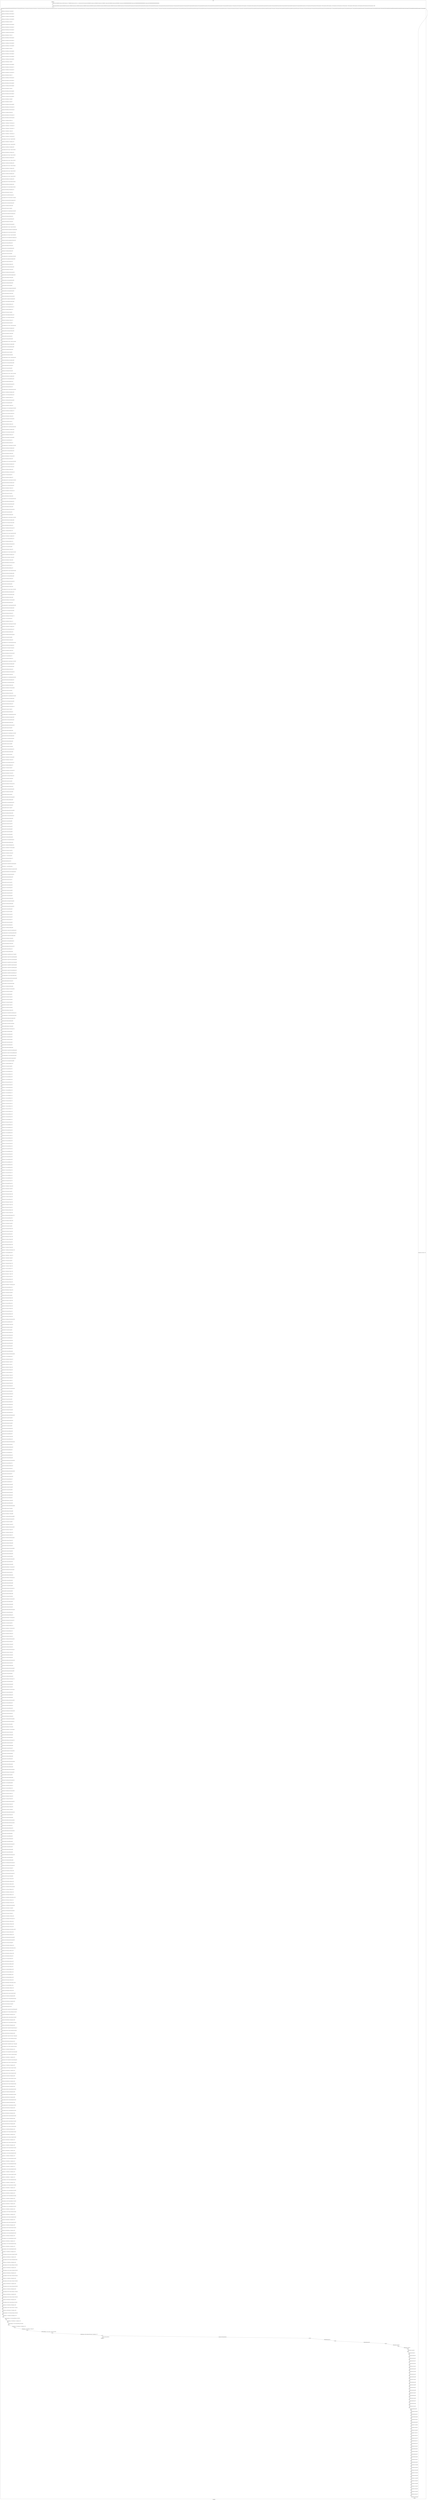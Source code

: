 digraph G {
label="Btor2XCFA";
subgraph cluster_0 {
label="main";
main_init[];
l1[];
l3[];
l4[];
l5[];
l6[];
l7[];
l8[];
l9[];
l10[];
l11[];
l12[];
l13[];
l14[];
l15[];
l16[];
l17[];
l18[];
l19[];
l20[];
l21[];
l22[];
l23[];
l24[];
l25[];
l26[];
l27[];
l28[];
l29[];
l30[];
l31[];
l32[];
l33[];
l34[];
l35[];
l36[];
l37[];
l38[];
l39[];
l40[];
l41[];
l42[];
l43[];
l44[];
l45[];
l46[];
l47[];
l48[];
l49[];
l50[];
l51[];
l52[];
l53[];
l54[];
l55[];
l56[];
l57[];
l58[];
l59[];
l60[];
l61[];
l62[];
l63[];
l64[];
l65[];
l66[];
l67[];
l68[];
l69[];
l70[];
l71[];
l72[];
l73[];
l74[];
l75[];
l76[];
l77[];
l78[];
l79[];
l80[];
l81[];
l82[];
l83[];
l84[];
l85[];
l86[];
l87[];
l88[];
l89[];
l90[];
l91[];
l92[];
l93[];
l94[];
l95[];
l96[];
l97[];
l98[];
l99[];
l100[];
l101[];
l102[];
l103[];
l104[];
l105[];
l106[];
l107[];
l108[];
l109[];
l110[];
l111[];
l112[];
l113[];
l114[];
l115[];
l116[];
l117[];
l118[];
l119[];
l120[];
l121[];
l122[];
l123[];
l124[];
l125[];
l126[];
l127[];
l128[];
l129[];
l130[];
l131[];
l132[];
l133[];
l134[];
l135[];
l136[];
l137[];
l138[];
l139[];
l140[];
l141[];
l142[];
l143[];
l144[];
l145[];
l146[];
l147[];
l148[];
l149[];
l150[];
l151[];
l152[];
l153[];
l154[];
l155[];
l156[];
l157[];
l158[];
l159[];
l160[];
l161[];
l162[];
l163[];
l164[];
l165[];
l166[];
l167[];
l168[];
l169[];
l170[];
l171[];
l172[];
l173[];
l174[];
l175[];
l176[];
l177[];
l178[];
l179[];
l180[];
l181[];
l182[];
l183[];
l184[];
l185[];
l186[];
l187[];
l188[];
l189[];
l190[];
l191[];
l192[];
l193[];
l194[];
l195[];
l196[];
l197[];
l198[];
l199[];
l200[];
l201[];
l202[];
l203[];
l204[];
l205[];
l206[];
l207[];
l208[];
l209[];
l210[];
l211[];
l212[];
l213[];
l214[];
l215[];
l216[];
l217[];
l218[];
l219[];
l220[];
l221[];
l222[];
l223[];
l224[];
l225[];
l226[];
l227[];
l228[];
l229[];
l230[];
l231[];
l232[];
l233[];
l234[];
l235[];
l236[];
l237[];
l238[];
l239[];
l240[];
l241[];
l242[];
l243[];
l244[];
l245[];
l246[];
l247[];
l248[];
l249[];
l250[];
l251[];
l252[];
l253[];
l254[];
l255[];
l256[];
l257[];
l258[];
l259[];
l260[];
l261[];
l262[];
l263[];
l264[];
l265[];
l266[];
l267[];
l268[];
l269[];
l270[];
l271[];
l272[];
l273[];
l274[];
l275[];
l276[];
l277[];
l278[];
l279[];
l280[];
l281[];
l282[];
l283[];
l284[];
l285[];
l286[];
l287[];
l288[];
l289[];
l290[];
l291[];
l292[];
l293[];
l294[];
l295[];
l296[];
l297[];
l298[];
l299[];
l300[];
l301[];
l302[];
l303[];
l304[];
l305[];
l306[];
l307[];
l308[];
l309[];
l310[];
l311[];
l312[];
l313[];
l314[];
l315[];
l316[];
l317[];
l318[];
l319[];
l320[];
l321[];
l322[];
l323[];
l324[];
l325[];
l326[];
l327[];
l328[];
l329[];
l330[];
l331[];
l332[];
l333[];
l334[];
l335[];
l336[];
l337[];
l338[];
l339[];
l340[];
l341[];
l342[];
l343[];
l344[];
l345[];
l346[];
l347[];
l348[];
l349[];
l350[];
l351[];
l352[];
l353[];
l354[];
l355[];
l356[];
l357[];
l358[];
l359[];
l360[];
l361[];
l362[];
l363[];
l364[];
l365[];
l366[];
l367[];
l368[];
l369[];
l370[];
l371[];
l372[];
l373[];
l374[];
l375[];
l376[];
l377[];
l378[];
l379[];
l380[];
l381[];
l382[];
l383[];
l384[];
l385[];
l386[];
l387[];
l388[];
l389[];
l390[];
l391[];
l392[];
l393[];
l394[];
l395[];
l396[];
l397[];
l398[];
l399[];
l400[];
l401[];
l402[];
l403[];
l404[];
l405[];
l406[];
l407[];
l408[];
l409[];
l410[];
l411[];
l412[];
l413[];
l414[];
l415[];
l416[];
l417[];
l418[];
l419[];
l420[];
l421[];
l422[];
l423[];
l424[];
l425[];
l426[];
l427[];
l428[];
l429[];
l430[];
l431[];
l432[];
l433[];
l434[];
l435[];
l436[];
l437[];
l438[];
l439[];
l440[];
l441[];
l442[];
l443[];
l444[];
l445[];
l446[];
l447[];
l448[];
l449[];
l450[];
l451[];
l452[];
l453[];
l454[];
l455[];
l456[];
l457[];
l458[];
l459[];
l460[];
l461[];
l462[];
l463[];
l464[];
l465[];
l466[];
l467[];
l468[];
l469[];
l470[];
l471[];
l472[];
l473[];
l474[];
l475[];
l476[];
l477[];
l478[];
l479[];
l480[];
l481[];
l482[];
l483[];
l484[];
l485[];
l486[];
l487[];
l488[];
l489[];
l490[];
l491[];
l492[];
l493[];
l494[];
l495[];
l496[];
l497[];
l498[];
l499[];
l500[];
l501[];
l502[];
l503[];
l504[];
l505[];
l506[];
l507[];
l508[];
l509[];
l510[];
l511[];
l512[];
l513[];
l514[];
l515[];
l516[];
l517[];
l518[];
l519[];
l520[];
l521[];
l522[];
l523[];
l524[];
l525[];
l526[];
l527[];
l528[];
l529[];
l530[];
l531[];
l532[];
l533[];
l534[];
l535[];
l536[];
l537[];
l538[];
l539[];
l540[];
l541[];
l542[];
l543[];
l544[];
l545[];
l546[];
l547[];
l548[];
l549[];
l550[];
l551[];
l552[];
l553[];
l554[];
l555[];
l556[];
l557[];
l558[];
l559[];
l560[];
l561[];
l562[];
l563[];
l564[];
l565[];
l566[];
l567[];
l568[];
l569[];
l570[];
l571[];
l572[];
l573[];
l574[];
l575[];
l576[];
l577[];
l578[];
l579[];
l580[];
l581[];
l582[];
l583[];
l584[];
l585[];
l586[];
l587[];
l588[];
l589[];
l590[];
l591[];
l592[];
l593[];
l594[];
l595[];
l596[];
l597[];
l598[];
l599[];
l600[];
l601[];
l602[];
l603[];
l604[];
l605[];
l606[];
l607[];
l608[];
l609[];
l610[];
l611[];
l612[];
l613[];
l614[];
l615[];
l616[];
l617[];
l618[];
l619[];
l620[];
l621[];
l622[];
l623[];
l624[];
l625[];
l626[];
l627[];
l628[];
l629[];
l630[];
l631[];
l632[];
l633[];
l634[];
l635[];
l636[];
l637[];
l638[];
l639[];
l640[];
l641[];
l642[];
l643[];
l644[];
l645[];
l646[];
l647[];
l648[];
l649[];
l650[];
l651[];
l652[];
l653[];
l654[];
l655[];
l656[];
l657[];
l658[];
l659[];
l660[];
l661[];
l662[];
l663[];
l664[];
l665[];
l666[];
l667[];
l668[];
l669[];
l670[];
l671[];
l672[];
l673[];
l674[];
l675[];
l676[];
l677[];
l678[];
l679[];
l680[];
l681[];
l682[];
l683[];
l684[];
l685[];
l686[];
l687[];
l688[];
l689[];
l690[];
l691[];
l692[];
l693[];
l694[];
l695[];
l696[];
l697[];
l698[];
l699[];
l700[];
l701[];
l702[];
l703[];
l704[];
l705[];
l706[];
l707[];
l708[];
l709[];
l710[];
l711[];
l712[];
l713[];
l714[];
l715[];
l716[];
l717[];
l718[];
l719[];
l720[];
l721[];
l722[];
l723[];
l724[];
l725[];
l726[];
l727[];
l728[];
l729[];
l730[];
l731[];
l732[];
l733[];
l734[];
l735[];
l736[];
l737[];
l738[];
l739[];
l740[];
l741[];
l742[];
l743[];
l744[];
l745[];
l746[];
l747[];
l748[];
l749[];
l750[];
l751[];
l752[];
l753[];
l754[];
l755[];
l756[];
l757[];
l758[];
l759[];
l760[];
l761[];
l762[];
l763[];
l764[];
l765[];
l766[];
l767[];
l768[];
l769[];
l770[];
l771[];
l772[];
l773[];
l774[];
l775[];
l776[];
l777[];
l778[];
l779[];
l780[];
l781[];
l782[];
l783[];
l784[];
l785[];
l786[];
l787[];
l788[];
l789[];
l790[];
l791[];
l792[];
l793[];
l794[];
l795[];
l796[];
l797[];
l798[];
l799[];
l800[];
l801[];
l802[];
l803[];
l804[];
l805[];
l806[];
l807[];
l808[];
l809[];
l810[];
l811[];
l812[];
l813[];
l814[];
l815[];
l816[];
l817[];
l818[];
l819[];
l820[];
l821[];
l822[];
l823[];
l824[];
l825[];
l826[];
l827[];
l828[];
l829[];
l830[];
l831[];
l832[];
l833[];
l834[];
l835[];
l836[];
l837[];
l838[];
l839[];
l840[];
l841[];
l842[];
l843[];
l844[];
l845[];
l846[];
l847[];
l848[];
l849[];
l850[];
l851[];
l852[];
l853[];
l854[];
l855[];
l856[];
l857[];
l858[];
l859[];
l860[];
l861[];
l862[];
l863[];
l864[];
l865[];
l866[];
l867[];
l868[];
l869[];
l870[];
l871[];
l872[];
l873[];
l874[];
l875[];
l876[];
l877[];
main_error[];
l878[];
l879[];
l880[];
l881[];
l882[];
l883[];
l884[];
l885[];
l886[];
l887[];
l888[];
l889[];
l890[];
l891[];
l892[];
l893[];
l894[];
l895[];
l896[];
l897[];
l898[];
l899[];
l900[];
l901[];
l902[];
l903[];
l904[];
l905[];
l906[];
l907[];
l908[];
l909[];
l910[];
l911[];
l912[];
l913[];
l914[];
l915[];
l916[];
l917[];
l918[];
l919[];
l920[];
l921[];
l922[];
l923[];
l924[];
l925[];
l926[];
l927[];
l928[];
l929[];
l930[];
l931[];
l932[];
l933[];
l934[];
l935[];
l936[];
l937[];
l938[];
main_init -> l1 [label="[(assign const_5 #b00000000),(assign const_26 #b0),(assign const_177 #b00000000),(assign const_194 #b11111111),(assign const_319 #b1),(assign const_330 #b00000001),(assign const_440 #b00000010),(assign const_472 #b00000011),(assign const_504 #b00000100),(assign const_536 #b00000101),(assign const_615 #b000000000000000000000000),(assign const_616 #b00000000000000000000000000000001),(assign const_622 #b00000000000000000000000000000000)] "];
l3 -> l4 [label="[(havoc input_201),(havoc input_203),(havoc input_205),(havoc input_207),(havoc input_209),(havoc input_211),(havoc input_213),(havoc input_215),(havoc input_217),(havoc input_219),(havoc input_221),(havoc input_223),(havoc input_225),(havoc input_227),(havoc input_229),(havoc input_231),(havoc input_233),(havoc input_235),(havoc input_237),(havoc input_239),(havoc input_241),(havoc input_243),(havoc input_245),(havoc input_247),(havoc input_249),(havoc input_251),(havoc input_253),(havoc input_255),(havoc input_257),(havoc input_259),(havoc input_261),(havoc input_263),(havoc input_265),(havoc input_267),(havoc input_269),(havoc input_271),(havoc input_273),(havoc input_275),(havoc input_277),(havoc input_279),(havoc input_281),(havoc input_283),(havoc input_285),(havoc input_287),(havoc input_289),(havoc input_291),(havoc input_293),(havoc input_295),(havoc input_297),(havoc input_299),(havoc input_301),(havoc input_303),(havoc input_305),(havoc input_307),(havoc input_309),(havoc input_311),(havoc input_313),(havoc input_315),(havoc input_317),(havoc input_321),(havoc input_323),(havoc input_328),(havoc input_336),(havoc input_348),(havoc input_356),(havoc input_362),(havoc input_367),(havoc input_374),(havoc input_379),(havoc input_385),(havoc input_392),(havoc input_399),(havoc input_406),(havoc input_413),(havoc input_421),(havoc input_429),(havoc input_437),(havoc input_445),(havoc input_453),(havoc input_461),(havoc input_469),(havoc input_477),(havoc input_485),(havoc input_493),(havoc input_501),(havoc input_509),(havoc input_517),(havoc input_525),(havoc input_533),(havoc input_541),(havoc input_549),(havoc input_557),(havoc input_565),(havoc input_570),(havoc input_576),(havoc input_582),(havoc input_588),(havoc input_594),(havoc input_600),(havoc input_610),(havoc input_627),(havoc input_638),(havoc input_654),(havoc input_671),(havoc input_687)] "];
l4 -> l5 [label="[(assign binary_129 (bvand state_27 (bvnot state_29)))] "];
l5 -> l6 [label="[(assign binary_130 (bvand binary_129 (bvnot state_31)))] "];
l6 -> l7 [label="[(assign binary_131 (bvand binary_130 (bvnot state_33)))] "];
l7 -> l8 [label="[(assign binary_132 (bvand binary_131 (bvnot state_35)))] "];
l8 -> l9 [label="[(assign binary_133 (bvand binary_132 state_37))] "];
l9 -> l10 [label="[(assign binary_134 (bvand binary_133 (bvnot state_39)))] "];
l10 -> l11 [label="[(assign binary_135 (bvand binary_134 (bvnot state_41)))] "];
l11 -> l12 [label="[(assign binary_136 (bvand binary_135 (bvnot state_43)))] "];
l12 -> l13 [label="[(assign binary_137 (bvand binary_136 (bvnot state_45)))] "];
l13 -> l14 [label="[(assign binary_138 (bvand binary_137 state_47))] "];
l14 -> l15 [label="[(assign binary_139 (bvand binary_138 (bvnot state_49)))] "];
l15 -> l16 [label="[(assign binary_140 (bvand binary_139 (bvnot state_51)))] "];
l16 -> l17 [label="[(assign binary_141 (bvand binary_140 (bvnot state_53)))] "];
l17 -> l18 [label="[(assign binary_142 (bvand binary_141 (bvnot state_55)))] "];
l18 -> l19 [label="[(assign binary_143 (bvand binary_142 state_57))] "];
l19 -> l20 [label="[(assign binary_144 (bvand binary_143 (bvnot state_59)))] "];
l20 -> l21 [label="[(assign binary_145 (bvand binary_144 (bvnot state_61)))] "];
l21 -> l22 [label="[(assign binary_146 (bvand binary_145 (bvnot state_63)))] "];
l22 -> l23 [label="[(assign binary_147 (bvand binary_146 (bvnot state_65)))] "];
l23 -> l24 [label="[(assign binary_148 (bvand binary_147 state_67))] "];
l24 -> l25 [label="[(assign binary_149 (bvand binary_148 (bvnot state_69)))] "];
l25 -> l26 [label="[(assign binary_150 (bvand binary_149 (bvnot state_71)))] "];
l26 -> l27 [label="[(assign binary_151 (bvand binary_150 (bvnot state_73)))] "];
l27 -> l28 [label="[(assign binary_152 (bvand binary_151 (bvnot state_75)))] "];
l28 -> l29 [label="[(assign binary_153 (bvand binary_152 state_77))] "];
l29 -> l30 [label="[(assign binary_154 (bvand binary_153 (bvnot state_79)))] "];
l30 -> l31 [label="[(assign binary_155 (bvand binary_154 (bvnot state_81)))] "];
l31 -> l32 [label="[(assign binary_156 (bvand binary_155 (bvnot state_83)))] "];
l32 -> l33 [label="[(assign binary_157 (bvand binary_156 (bvnot state_85)))] "];
l33 -> l34 [label="[(assign binary_158 (bvand binary_157 state_87))] "];
l34 -> l35 [label="[(assign binary_159 (bvand binary_158 (bvnot state_89)))] "];
l35 -> l36 [label="[(assign binary_160 (bvand binary_159 (bvnot state_91)))] "];
l36 -> l37 [label="[(assign binary_161 (bvand binary_160 (bvnot state_93)))] "];
l37 -> l38 [label="[(assign binary_162 (bvand binary_161 state_95))] "];
l38 -> l39 [label="[(assign binary_163 (bvand binary_162 state_97))] "];
l39 -> l40 [label="[(assign binary_164 (bvand binary_163 (bvnot state_99)))] "];
l40 -> l41 [label="[(assign binary_165 (bvand binary_164 (bvnot state_101)))] "];
l41 -> l42 [label="[(assign binary_166 (bvand binary_165 (bvnot state_103)))] "];
l42 -> l43 [label="[(assign binary_167 (bvand binary_166 state_105))] "];
l43 -> l44 [label="[(assign binary_168 (bvand binary_167 (bvnot state_107)))] "];
l44 -> l45 [label="[(assign binary_169 (bvand binary_168 (bvnot state_109)))] "];
l45 -> l46 [label="[(assign binary_170 (bvand binary_169 state_111))] "];
l46 -> l47 [label="[(assign binary_171 (bvand binary_170 (bvnot state_113)))] "];
l47 -> l48 [label="[(assign binary_172 (bvand binary_171 (bvnot state_115)))] "];
l48 -> l49 [label="[(assign binary_173 (bvand binary_172 (bvnot state_117)))] "];
l49 -> l50 [label="[(assign binary_174 (bvand binary_173 state_119))] "];
l50 -> l51 [label="[(assign binary_175 (bvand binary_174 (bvnot state_121)))] "];
l51 -> l52 [label="[(assign binary_176 (bvand binary_175 (bvnot state_123)))] "];
l52 -> l53 [label="[(assign comparison_178 (ite (= const_177 state_6) #b1 #b0))] "];
l53 -> l54 [label="[(assign binary_179 (bvand binary_176 comparison_178))] "];
l54 -> l55 [label="[(assign comparison_180 (ite (= const_177 state_8) #b1 #b0))] "];
l55 -> l56 [label="[(assign binary_181 (bvand binary_179 comparison_180))] "];
l56 -> l57 [label="[(assign comparison_182 (ite (= const_177 state_10) #b1 #b0))] "];
l57 -> l58 [label="[(assign binary_183 (bvand binary_181 comparison_182))] "];
l58 -> l59 [label="[(assign comparison_184 (ite (= const_177 state_12) #b1 #b0))] "];
l59 -> l60 [label="[(assign binary_185 (bvand binary_183 comparison_184))] "];
l60 -> l61 [label="[(assign comparison_186 (ite (= const_177 state_14) #b1 #b0))] "];
l61 -> l62 [label="[(assign binary_187 (bvand binary_185 comparison_186))] "];
l62 -> l63 [label="[(assign comparison_188 (ite (= const_177 state_16) #b1 #b0))] "];
l63 -> l64 [label="[(assign binary_189 (bvand binary_187 comparison_188))] "];
l64 -> l65 [label="[(assign comparison_190 (ite (= const_177 state_18) #b1 #b0))] "];
l65 -> l66 [label="[(assign binary_191 (bvand binary_189 comparison_190))] "];
l66 -> l67 [label="[(assign comparison_192 (ite (= const_177 state_20) #b1 #b0))] "];
l67 -> l68 [label="[(assign binary_193 (bvand binary_191 comparison_192))] "];
l68 -> l69 [label="[(assign comparison_195 (ite (= const_194 state_22) #b1 #b0))] "];
l69 -> l70 [label="[(assign binary_196 (bvand binary_193 comparison_195))] "];
l70 -> l71 [label="[(assign comparison_197 (ite (= const_194 state_24) #b1 #b0))] "];
l71 -> l72 [label="[(assign binary_198 (bvand binary_196 comparison_197))] "];
l72 -> l73 [label="[(assign binary_199 (bvand state_127 binary_198))] "];
l73 -> l74 [label="[(assign binary_322 (bvor input_295 (bvnot input_321)))] "];
l74 -> l75 [label="[(assign comparison_324 (ite (= const_194 input_217) #b1 #b0))] "];
l75 -> l76 [label="[(assign binary_325 (bvand input_309 (bvnot comparison_324)))] "];
l76 -> l77 [label="[(assign binary_326 (bvor (bvnot input_323) binary_325))] "];
l77 -> l78 [label="[(assign binary_327 (bvand binary_322 binary_326))] "];
l78 -> l79 [label="[(assign binary_329 (bvor input_311 input_323))] "];
l79 -> l80 [label="[(assign comparison_331 (ite (= const_330 input_215) #b1 #b0))] "];
l80 -> l81 [label="[(assign binary_332 (bvand comparison_324 comparison_331))] "];
l81 -> l82 [label="[(assign binary_333 (bvand binary_329 binary_332))] "];
l82 -> l83 [label="[(assign binary_334 (bvor (bvnot input_328) binary_333))] "];
l83 -> l84 [label="[(assign binary_335 (bvand binary_327 binary_334))] "];
l84 -> l85 [label="[(assign binary_337 (bvand binary_329 (bvnot input_328)))] "];
l85 -> l86 [label="[(assign comparison_338 (ite (= const_177 input_213) #b1 #b0))] "];
l86 -> l87 [label="[(assign binary_339 (bvand (bvnot comparison_324) comparison_338))] "];
l87 -> l88 [label="[(assign comparison_340 (ite (= const_194 input_219) #b1 #b0))] "];
l88 -> l89 [label="[(assign comparison_341 (ite (= const_177 input_215) #b1 #b0))] "];
l89 -> l90 [label="[(assign binary_342 (bvor (bvnot comparison_324) comparison_341))] "];
l90 -> l91 [label="[(assign binary_343 (bvand (bvnot comparison_340) binary_342))] "];
l91 -> l92 [label="[(assign binary_344 (bvor binary_339 binary_343))] "];
l92 -> l93 [label="[(assign binary_345 (bvand binary_337 binary_344))] "];
l93 -> l94 [label="[(assign binary_346 (bvor (bvnot input_336) binary_345))] "];
l94 -> l95 [label="[(assign binary_347 (bvand binary_335 binary_346))] "];
l95 -> l96 [label="[(assign binary_349 (bvor input_313 input_336))] "];
l96 -> l97 [label="[(assign comparison_350 (ite (= const_330 input_213) #b1 #b0))] "];
l97 -> l98 [label="[(assign binary_351 (bvand comparison_340 comparison_350))] "];
l98 -> l99 [label="[(assign binary_352 (bvor binary_332 binary_351))] "];
l99 -> l100 [label="[(assign binary_353 (bvand binary_349 binary_352))] "];
l100 -> l101 [label="[(assign binary_354 (bvor (bvnot input_348) binary_353))] "];
l101 -> l102 [label="[(assign binary_355 (bvand binary_347 binary_354))] "];
l102 -> l103 [label="[(assign binary_357 (bvand binary_349 (bvnot input_348)))] "];
l103 -> l104 [label="[(assign binary_358 (bvor binary_339 (bvnot comparison_340)))] "];
l104 -> l105 [label="[(assign binary_359 (bvand binary_357 binary_358))] "];
l105 -> l106 [label="[(assign binary_360 (bvor (bvnot input_356) binary_359))] "];
l106 -> l107 [label="[(assign binary_361 (bvand binary_355 binary_360))] "];
l107 -> l108 [label="[(assign binary_363 (bvor input_315 input_356))] "];
l108 -> l109 [label="[(assign binary_364 (bvand (bvnot comparison_340) binary_363))] "];
l109 -> l110 [label="[(assign binary_365 (bvor (bvnot input_362) binary_364))] "];
l110 -> l111 [label="[(assign binary_366 (bvand binary_361 binary_365))] "];
l111 -> l112 [label="[(assign binary_368 (bvand binary_363 (bvnot input_362)))] "];
l112 -> l113 [label="[(assign binary_369 (bvor comparison_324 comparison_350))] "];
l113 -> l114 [label="[(assign binary_370 (bvand comparison_340 binary_369))] "];
l114 -> l115 [label="[(assign binary_371 (bvand binary_368 binary_370))] "];
l115 -> l116 [label="[(assign binary_372 (bvor (bvnot input_367) binary_371))] "];
l116 -> l117 [label="[(assign binary_373 (bvand binary_366 binary_372))] "];
l117 -> l118 [label="[(assign binary_375 (bvor input_317 input_362))] "];
l118 -> l119 [label="[(assign binary_376 (bvand comparison_340 binary_375))] "];
l119 -> l120 [label="[(assign binary_377 (bvor (bvnot input_374) binary_376))] "];
l120 -> l121 [label="[(assign binary_378 (bvand binary_373 binary_377))] "];
l121 -> l122 [label="[(assign binary_380 (bvand input_223 input_285))] "];
l122 -> l123 [label="[(assign comparison_381 (ite (= const_177 input_203) #b1 #b0))] "];
l123 -> l124 [label="[(assign binary_382 (bvand binary_380 comparison_381))] "];
l124 -> l125 [label="[(assign binary_383 (bvor (bvnot input_379) binary_382))] "];
l125 -> l126 [label="[(assign binary_384 (bvand binary_378 binary_383))] "];
l126 -> l127 [label="[(assign binary_386 (bvor input_225 input_379))] "];
l127 -> l128 [label="[(assign binary_387 (bvand input_293 binary_386))] "];
l128 -> l129 [label="[(assign comparison_388 (ite (= const_177 input_207) #b1 #b0))] "];
l129 -> l130 [label="[(assign binary_389 (bvand binary_387 comparison_388))] "];
l130 -> l131 [label="[(assign binary_390 (bvor (bvnot input_385) binary_389))] "];
l131 -> l132 [label="[(assign binary_391 (bvand binary_384 binary_390))] "];
l132 -> l133 [label="[(assign binary_393 (bvor input_227 input_385))] "];
l133 -> l134 [label="[(assign binary_394 (bvand input_301 binary_393))] "];
l134 -> l135 [label="[(assign comparison_395 (ite (= const_177 input_209) #b1 #b0))] "];
l135 -> l136 [label="[(assign binary_396 (bvand binary_394 comparison_395))] "];
l136 -> l137 [label="[(assign binary_397 (bvor (bvnot input_392) binary_396))] "];
l137 -> l138 [label="[(assign binary_398 (bvand binary_391 binary_397))] "];
l138 -> l139 [label="[(assign binary_400 (bvor input_229 input_392))] "];
l139 -> l140 [label="[(assign binary_401 (bvand input_307 binary_400))] "];
l140 -> l141 [label="[(assign comparison_402 (ite (= const_177 input_211) #b1 #b0))] "];
l141 -> l142 [label="[(assign binary_403 (bvand binary_401 comparison_402))] "];
l142 -> l143 [label="[(assign binary_404 (bvor (bvnot input_399) binary_403))] "];
l143 -> l144 [label="[(assign binary_405 (bvand binary_398 binary_404))] "];
l144 -> l145 [label="[(assign binary_407 (bvand input_285 (bvnot input_379)))] "];
l145 -> l146 [label="[(assign binary_408 (bvand input_233 binary_407))] "];
l146 -> l147 [label="[(assign comparison_409 (ite (= const_330 input_203) #b1 #b0))] "];
l147 -> l148 [label="[(assign binary_410 (bvand binary_408 comparison_409))] "];
l148 -> l149 [label="[(assign binary_411 (bvor (bvnot input_406) binary_410))] "];
l149 -> l150 [label="[(assign binary_412 (bvand binary_405 binary_411))] "];
l150 -> l151 [label="[(assign binary_414 (bvand input_293 (bvnot input_385)))] "];
l151 -> l152 [label="[(assign binary_415 (bvor input_235 input_406))] "];
l152 -> l153 [label="[(assign binary_416 (bvand binary_414 binary_415))] "];
l153 -> l154 [label="[(assign comparison_417 (ite (= const_330 input_207) #b1 #b0))] "];
l154 -> l155 [label="[(assign binary_418 (bvand binary_416 comparison_417))] "];
l155 -> l156 [label="[(assign binary_419 (bvor (bvnot input_413) binary_418))] "];
l156 -> l157 [label="[(assign binary_420 (bvand binary_412 binary_419))] "];
l157 -> l158 [label="[(assign binary_422 (bvand input_301 (bvnot input_392)))] "];
l158 -> l159 [label="[(assign binary_423 (bvor input_237 input_413))] "];
l159 -> l160 [label="[(assign binary_424 (bvand binary_422 binary_423))] "];
l160 -> l161 [label="[(assign comparison_425 (ite (= const_330 input_209) #b1 #b0))] "];
l161 -> l162 [label="[(assign binary_426 (bvand binary_424 comparison_425))] "];
l162 -> l163 [label="[(assign binary_427 (bvor (bvnot input_421) binary_426))] "];
l163 -> l164 [label="[(assign binary_428 (bvand binary_420 binary_427))] "];
l164 -> l165 [label="[(assign binary_430 (bvand input_307 (bvnot input_399)))] "];
l165 -> l166 [label="[(assign binary_431 (bvor input_239 input_421))] "];
l166 -> l167 [label="[(assign binary_432 (bvand binary_430 binary_431))] "];
l167 -> l168 [label="[(assign comparison_433 (ite (= const_330 input_211) #b1 #b0))] "];
l168 -> l169 [label="[(assign binary_434 (bvand binary_432 comparison_433))] "];
l169 -> l170 [label="[(assign binary_435 (bvor (bvnot input_429) binary_434))] "];
l170 -> l171 [label="[(assign binary_436 (bvand binary_428 binary_435))] "];
l171 -> l172 [label="[(assign binary_438 (bvand binary_407 (bvnot input_406)))] "];
l172 -> l173 [label="[(assign binary_439 (bvand input_243 binary_438))] "];
l173 -> l174 [label="[(assign comparison_441 (ite (= const_440 input_203) #b1 #b0))] "];
l174 -> l175 [label="[(assign binary_442 (bvand binary_439 comparison_441))] "];
l175 -> l176 [label="[(assign binary_443 (bvor (bvnot input_437) binary_442))] "];
l176 -> l177 [label="[(assign binary_444 (bvand binary_436 binary_443))] "];
l177 -> l178 [label="[(assign binary_446 (bvand binary_414 (bvnot input_413)))] "];
l178 -> l179 [label="[(assign binary_447 (bvor input_245 input_437))] "];
l179 -> l180 [label="[(assign binary_448 (bvand binary_446 binary_447))] "];
l180 -> l181 [label="[(assign comparison_449 (ite (= const_440 input_207) #b1 #b0))] "];
l181 -> l182 [label="[(assign binary_450 (bvand binary_448 comparison_449))] "];
l182 -> l183 [label="[(assign binary_451 (bvor (bvnot input_445) binary_450))] "];
l183 -> l184 [label="[(assign binary_452 (bvand binary_444 binary_451))] "];
l184 -> l185 [label="[(assign binary_454 (bvand binary_422 (bvnot input_421)))] "];
l185 -> l186 [label="[(assign binary_455 (bvor input_247 input_445))] "];
l186 -> l187 [label="[(assign binary_456 (bvand binary_454 binary_455))] "];
l187 -> l188 [label="[(assign comparison_457 (ite (= const_440 input_209) #b1 #b0))] "];
l188 -> l189 [label="[(assign binary_458 (bvand binary_456 comparison_457))] "];
l189 -> l190 [label="[(assign binary_459 (bvor (bvnot input_453) binary_458))] "];
l190 -> l191 [label="[(assign binary_460 (bvand binary_452 binary_459))] "];
l191 -> l192 [label="[(assign binary_462 (bvand binary_430 (bvnot input_429)))] "];
l192 -> l193 [label="[(assign binary_463 (bvor input_249 input_453))] "];
l193 -> l194 [label="[(assign binary_464 (bvand binary_462 binary_463))] "];
l194 -> l195 [label="[(assign comparison_465 (ite (= const_440 input_211) #b1 #b0))] "];
l195 -> l196 [label="[(assign binary_466 (bvand binary_464 comparison_465))] "];
l196 -> l197 [label="[(assign binary_467 (bvor (bvnot input_461) binary_466))] "];
l197 -> l198 [label="[(assign binary_468 (bvand binary_460 binary_467))] "];
l198 -> l199 [label="[(assign binary_470 (bvand binary_438 (bvnot input_437)))] "];
l199 -> l200 [label="[(assign binary_471 (bvand input_253 binary_470))] "];
l200 -> l201 [label="[(assign comparison_473 (ite (= const_472 input_203) #b1 #b0))] "];
l201 -> l202 [label="[(assign binary_474 (bvand binary_471 comparison_473))] "];
l202 -> l203 [label="[(assign binary_475 (bvor (bvnot input_469) binary_474))] "];
l203 -> l204 [label="[(assign binary_476 (bvand binary_468 binary_475))] "];
l204 -> l205 [label="[(assign binary_478 (bvand binary_446 (bvnot input_445)))] "];
l205 -> l206 [label="[(assign binary_479 (bvor input_255 input_469))] "];
l206 -> l207 [label="[(assign binary_480 (bvand binary_478 binary_479))] "];
l207 -> l208 [label="[(assign comparison_481 (ite (= const_472 input_207) #b1 #b0))] "];
l208 -> l209 [label="[(assign binary_482 (bvand binary_480 comparison_481))] "];
l209 -> l210 [label="[(assign binary_483 (bvor (bvnot input_477) binary_482))] "];
l210 -> l211 [label="[(assign binary_484 (bvand binary_476 binary_483))] "];
l211 -> l212 [label="[(assign binary_486 (bvand binary_454 (bvnot input_453)))] "];
l212 -> l213 [label="[(assign binary_487 (bvor input_257 input_477))] "];
l213 -> l214 [label="[(assign binary_488 (bvand binary_486 binary_487))] "];
l214 -> l215 [label="[(assign comparison_489 (ite (= const_472 input_209) #b1 #b0))] "];
l215 -> l216 [label="[(assign binary_490 (bvand binary_488 comparison_489))] "];
l216 -> l217 [label="[(assign binary_491 (bvor (bvnot input_485) binary_490))] "];
l217 -> l218 [label="[(assign binary_492 (bvand binary_484 binary_491))] "];
l218 -> l219 [label="[(assign binary_494 (bvand binary_462 (bvnot input_461)))] "];
l219 -> l220 [label="[(assign binary_495 (bvor input_259 input_485))] "];
l220 -> l221 [label="[(assign binary_496 (bvand binary_494 binary_495))] "];
l221 -> l222 [label="[(assign comparison_497 (ite (= const_472 input_211) #b1 #b0))] "];
l222 -> l223 [label="[(assign binary_498 (bvand binary_496 comparison_497))] "];
l223 -> l224 [label="[(assign binary_499 (bvor (bvnot input_493) binary_498))] "];
l224 -> l225 [label="[(assign binary_500 (bvand binary_492 binary_499))] "];
l225 -> l226 [label="[(assign binary_502 (bvand binary_470 (bvnot input_469)))] "];
l226 -> l227 [label="[(assign binary_503 (bvand input_263 binary_502))] "];
l227 -> l228 [label="[(assign comparison_505 (ite (= const_504 input_203) #b1 #b0))] "];
l228 -> l229 [label="[(assign binary_506 (bvand binary_503 comparison_505))] "];
l229 -> l230 [label="[(assign binary_507 (bvor (bvnot input_501) binary_506))] "];
l230 -> l231 [label="[(assign binary_508 (bvand binary_500 binary_507))] "];
l231 -> l232 [label="[(assign binary_510 (bvand binary_478 (bvnot input_477)))] "];
l232 -> l233 [label="[(assign binary_511 (bvor input_265 input_501))] "];
l233 -> l234 [label="[(assign binary_512 (bvand binary_510 binary_511))] "];
l234 -> l235 [label="[(assign comparison_513 (ite (= const_504 input_207) #b1 #b0))] "];
l235 -> l236 [label="[(assign binary_514 (bvand binary_512 comparison_513))] "];
l236 -> l237 [label="[(assign binary_515 (bvor (bvnot input_509) binary_514))] "];
l237 -> l238 [label="[(assign binary_516 (bvand binary_508 binary_515))] "];
l238 -> l239 [label="[(assign binary_518 (bvand binary_486 (bvnot input_485)))] "];
l239 -> l240 [label="[(assign binary_519 (bvor input_267 input_509))] "];
l240 -> l241 [label="[(assign binary_520 (bvand binary_518 binary_519))] "];
l241 -> l242 [label="[(assign comparison_521 (ite (= const_504 input_209) #b1 #b0))] "];
l242 -> l243 [label="[(assign binary_522 (bvand binary_520 comparison_521))] "];
l243 -> l244 [label="[(assign binary_523 (bvor (bvnot input_517) binary_522))] "];
l244 -> l245 [label="[(assign binary_524 (bvand binary_516 binary_523))] "];
l245 -> l246 [label="[(assign binary_526 (bvand binary_494 (bvnot input_493)))] "];
l246 -> l247 [label="[(assign binary_527 (bvor input_269 input_517))] "];
l247 -> l248 [label="[(assign binary_528 (bvand binary_526 binary_527))] "];
l248 -> l249 [label="[(assign comparison_529 (ite (= const_504 input_211) #b1 #b0))] "];
l249 -> l250 [label="[(assign binary_530 (bvand binary_528 comparison_529))] "];
l250 -> l251 [label="[(assign binary_531 (bvor (bvnot input_525) binary_530))] "];
l251 -> l252 [label="[(assign binary_532 (bvand binary_524 binary_531))] "];
l252 -> l253 [label="[(assign binary_534 (bvand binary_502 (bvnot input_501)))] "];
l253 -> l254 [label="[(assign binary_535 (bvand input_273 binary_534))] "];
l254 -> l255 [label="[(assign comparison_537 (ite (= const_536 input_203) #b1 #b0))] "];
l255 -> l256 [label="[(assign binary_538 (bvand binary_535 comparison_537))] "];
l256 -> l257 [label="[(assign binary_539 (bvor (bvnot input_533) binary_538))] "];
l257 -> l258 [label="[(assign binary_540 (bvand binary_532 binary_539))] "];
l258 -> l259 [label="[(assign binary_542 (bvand binary_510 (bvnot input_509)))] "];
l259 -> l260 [label="[(assign binary_543 (bvor input_275 input_533))] "];
l260 -> l261 [label="[(assign binary_544 (bvand binary_542 binary_543))] "];
l261 -> l262 [label="[(assign comparison_545 (ite (= const_536 input_207) #b1 #b0))] "];
l262 -> l263 [label="[(assign binary_546 (bvand binary_544 comparison_545))] "];
l263 -> l264 [label="[(assign binary_547 (bvor (bvnot input_541) binary_546))] "];
l264 -> l265 [label="[(assign binary_548 (bvand binary_540 binary_547))] "];
l265 -> l266 [label="[(assign binary_550 (bvand binary_518 (bvnot input_517)))] "];
l266 -> l267 [label="[(assign binary_551 (bvor input_277 input_541))] "];
l267 -> l268 [label="[(assign binary_552 (bvand binary_550 binary_551))] "];
l268 -> l269 [label="[(assign comparison_553 (ite (= const_536 input_209) #b1 #b0))] "];
l269 -> l270 [label="[(assign binary_554 (bvand binary_552 comparison_553))] "];
l270 -> l271 [label="[(assign binary_555 (bvor (bvnot input_549) binary_554))] "];
l271 -> l272 [label="[(assign binary_556 (bvand binary_548 binary_555))] "];
l272 -> l273 [label="[(assign binary_558 (bvand binary_526 (bvnot input_525)))] "];
l273 -> l274 [label="[(assign binary_559 (bvor input_279 input_549))] "];
l274 -> l275 [label="[(assign binary_560 (bvand binary_558 binary_559))] "];
l275 -> l276 [label="[(assign comparison_561 (ite (= const_536 input_211) #b1 #b0))] "];
l276 -> l277 [label="[(assign binary_562 (bvand binary_560 comparison_561))] "];
l277 -> l278 [label="[(assign binary_563 (bvor (bvnot input_557) binary_562))] "];
l278 -> l279 [label="[(assign binary_564 (bvand binary_556 binary_563))] "];
l279 -> l280 [label="[(assign binary_566 (bvor input_221 input_399))] "];
l280 -> l281 [label="[(assign binary_567 (bvand input_281 binary_566))] "];
l281 -> l282 [label="[(assign binary_568 (bvor (bvnot input_565) binary_567))] "];
l282 -> l283 [label="[(assign binary_569 (bvand binary_564 binary_568))] "];
l283 -> l284 [label="[(assign binary_571 (bvor input_231 input_429))] "];
l284 -> l285 [label="[(assign binary_572 (bvand input_281 (bvnot input_565)))] "];
l285 -> l286 [label="[(assign binary_573 (bvand binary_571 binary_572))] "];
l286 -> l287 [label="[(assign binary_574 (bvor (bvnot input_570) binary_573))] "];
l287 -> l288 [label="[(assign binary_575 (bvand binary_569 binary_574))] "];
l288 -> l289 [label="[(assign binary_577 (bvor input_241 input_461))] "];
l289 -> l290 [label="[(assign binary_578 (bvand binary_572 (bvnot input_570)))] "];
l290 -> l291 [label="[(assign binary_579 (bvand binary_577 binary_578))] "];
l291 -> l292 [label="[(assign binary_580 (bvor (bvnot input_576) binary_579))] "];
l292 -> l293 [label="[(assign binary_581 (bvand binary_575 binary_580))] "];
l293 -> l294 [label="[(assign binary_583 (bvor input_251 input_493))] "];
l294 -> l295 [label="[(assign binary_584 (bvand binary_578 (bvnot input_576)))] "];
l295 -> l296 [label="[(assign binary_585 (bvand binary_583 binary_584))] "];
l296 -> l297 [label="[(assign binary_586 (bvor (bvnot input_582) binary_585))] "];
l297 -> l298 [label="[(assign binary_587 (bvand binary_581 binary_586))] "];
l298 -> l299 [label="[(assign binary_589 (bvor input_261 input_525))] "];
l299 -> l300 [label="[(assign binary_590 (bvand binary_584 (bvnot input_582)))] "];
l300 -> l301 [label="[(assign binary_591 (bvand binary_589 binary_590))] "];
l301 -> l302 [label="[(assign binary_592 (bvor (bvnot input_588) binary_591))] "];
l302 -> l303 [label="[(assign binary_593 (bvand binary_587 binary_592))] "];
l303 -> l304 [label="[(assign binary_595 (bvor input_271 input_557))] "];
l304 -> l305 [label="[(assign binary_596 (bvand binary_590 (bvnot input_588)))] "];
l305 -> l306 [label="[(assign binary_597 (bvand binary_595 binary_596))] "];
l306 -> l307 [label="[(assign binary_598 (bvor (bvnot input_594) binary_597))] "];
l307 -> l308 [label="[(assign binary_599 (bvand binary_593 binary_598))] "];
l308 -> l309 [label="[(assign binary_601 (bvor input_283 input_565))] "];
l309 -> l310 [label="[(assign binary_602 (bvor binary_601 input_570))] "];
l310 -> l311 [label="[(assign binary_603 (bvor binary_602 input_576))] "];
l311 -> l312 [label="[(assign binary_604 (bvor binary_603 input_582))] "];
l312 -> l313 [label="[(assign binary_605 (bvor binary_604 input_588))] "];
l313 -> l314 [label="[(assign binary_606 (bvor binary_605 input_594))] "];
l314 -> l315 [label="[(assign binary_607 (bvand input_289 binary_606))] "];
l315 -> l316 [label="[(assign binary_608 (bvor (bvnot input_600) binary_607))] "];
l316 -> l317 [label="[(assign binary_609 (bvand binary_599 binary_608))] "];
l317 -> l318 [label="[(assign binary_611 (bvand input_289 comparison_341))] "];
l318 -> l319 [label="[(assign binary_612 (bvand binary_357 (bvnot input_356)))] "];
l319 -> l320 [label="[(assign binary_613 (bvor binary_612 input_367))] "];
l320 -> l321 [label="[(assign binary_614 (bvand binary_611 binary_613))] "];
l321 -> l322 [label="[(assign binary_617 (++ const_615 input_205))] "];
l322 -> l323 [label="[(assign binary_618 (bvadd const_616 binary_617))] "];
l323 -> l324 [label="[(assign slice_619 (extract binary_618 0 8))] "];
l324 -> l325 [label="[(assign ternary_620 (ite (= input_600 #b1) slice_619 input_205))] "];
l325 -> l326 [label="[(assign binary_621 (++ const_615 ternary_620))] "];
l326 -> l327 [label="[(assign comparison_623 (ite (bvule binary_621 const_622) #b1 #b0))] "];
l327 -> l328 [label="[(assign binary_624 (bvand binary_614 (bvnot comparison_623)))] "];
l328 -> l329 [label="[(assign binary_625 (bvor (bvnot input_610) binary_624))] "];
l329 -> l330 [label="[(assign binary_626 (bvand binary_609 binary_625))] "];
l330 -> l331 [label="[(assign binary_628 (bvor input_291 input_321))] "];
l331 -> l332 [label="[(assign binary_629 (bvor input_287 input_379))] "];
l332 -> l333 [label="[(assign binary_630 (bvor binary_629 input_406))] "];
l333 -> l334 [label="[(assign binary_631 (bvor binary_630 input_437))] "];
l334 -> l335 [label="[(assign binary_632 (bvor binary_631 input_469))] "];
l335 -> l336 [label="[(assign binary_633 (bvor binary_632 input_501))] "];
l336 -> l337 [label="[(assign binary_634 (bvor binary_633 input_533))] "];
l337 -> l338 [label="[(assign binary_635 (bvand binary_628 binary_634))] "];
l338 -> l339 [label="[(assign binary_636 (bvor (bvnot input_627) binary_635))] "];
l339 -> l340 [label="[(assign binary_637 (bvand binary_626 binary_636))] "];
l340 -> l341 [label="[(assign binary_639 (bvand input_309 (bvnot input_323)))] "];
l341 -> l342 [label="[(assign binary_640 (bvor binary_639 input_328))] "];
l342 -> l343 [label="[(assign binary_641 (bvor input_297 input_385))] "];
l343 -> l344 [label="[(assign binary_642 (bvor binary_641 input_413))] "];
l344 -> l345 [label="[(assign binary_643 (bvor binary_642 input_445))] "];
l345 -> l346 [label="[(assign binary_644 (bvor binary_643 input_477))] "];
l346 -> l347 [label="[(assign binary_645 (bvor binary_644 input_509))] "];
l347 -> l348 [label="[(assign binary_646 (bvor binary_645 input_541))] "];
l348 -> l349 [label="[(assign binary_647 (bvand binary_640 binary_646))] "];
l349 -> l350 [label="[(assign ternary_648 (ite (= input_610 #b1) const_330 input_215))] "];
l350 -> l351 [label="[(assign comparison_649 (ite (= const_330 ternary_648) #b1 #b0))] "];
l351 -> l352 [label="[(assign binary_650 (bvand comparison_324 comparison_649))] "];
l352 -> l353 [label="[(assign binary_651 (bvand binary_647 binary_650))] "];
l353 -> l354 [label="[(assign binary_652 (bvor (bvnot input_638) binary_651))] "];
l354 -> l355 [label="[(assign binary_653 (bvand binary_637 binary_652))] "];
l355 -> l356 [label="[(assign binary_655 (bvand binary_368 (bvnot input_367)))] "];
l356 -> l357 [label="[(assign binary_656 (bvor binary_655 input_374))] "];
l357 -> l358 [label="[(assign binary_657 (bvand input_299 binary_656))] "];
l358 -> l359 [label="[(assign ternary_658 (ite (= input_565 #b1) const_177 input_203))] "];
l359 -> l360 [label="[(assign ternary_659 (ite (= input_570 #b1) const_330 ternary_658))] "];
l360 -> l361 [label="[(assign ternary_660 (ite (= input_576 #b1) const_440 ternary_659))] "];
l361 -> l362 [label="[(assign ternary_661 (ite (= input_582 #b1) const_472 ternary_660))] "];
l362 -> l363 [label="[(assign ternary_662 (ite (= input_588 #b1) const_504 ternary_661))] "];
l363 -> l364 [label="[(assign ternary_663 (ite (= input_594 #b1) const_536 ternary_662))] "];
l364 -> l365 [label="[(assign ternary_664 (ite (= input_627 #b1) ternary_663 input_207))] "];
l365 -> l366 [label="[(assign ternary_665 (ite (= input_638 #b1) ternary_664 input_217))] "];
l366 -> l367 [label="[(assign comparison_666 (ite (= const_194 ternary_665) #b1 #b0))] "];
l367 -> l368 [label="[(assign binary_667 (bvand comparison_338 (bvnot comparison_666)))] "];
l368 -> l369 [label="[(assign binary_668 (bvand binary_657 binary_667))] "];
l369 -> l370 [label="[(assign binary_669 (bvor (bvnot input_654) binary_668))] "];
l370 -> l371 [label="[(assign binary_670 (bvand binary_653 binary_669))] "];
l371 -> l372 [label="[(assign binary_672 (bvand binary_337 (bvnot input_336)))] "];
l372 -> l373 [label="[(assign binary_673 (bvor binary_672 input_348))] "];
l373 -> l374 [label="[(assign binary_674 (bvor input_303 input_392))] "];
l374 -> l375 [label="[(assign binary_675 (bvor binary_674 input_421))] "];
l375 -> l376 [label="[(assign binary_676 (bvor binary_675 input_453))] "];
l376 -> l377 [label="[(assign binary_677 (bvor binary_676 input_485))] "];
l377 -> l378 [label="[(assign binary_678 (bvor binary_677 input_517))] "];
l378 -> l379 [label="[(assign binary_679 (bvor binary_678 input_549))] "];
l379 -> l380 [label="[(assign binary_680 (bvand binary_673 binary_679))] "];
l380 -> l381 [label="[(assign ternary_681 (ite (= input_654 #b1) const_330 input_213))] "];
l381 -> l382 [label="[(assign comparison_682 (ite (= const_330 ternary_681) #b1 #b0))] "];
l382 -> l383 [label="[(assign binary_683 (bvand comparison_340 comparison_682))] "];
l383 -> l384 [label="[(assign binary_684 (bvand binary_680 binary_683))] "];
l384 -> l385 [label="[(assign binary_685 (bvor (bvnot input_671) binary_684))] "];
l385 -> l386 [label="[(assign binary_686 (bvand binary_670 binary_685))] "];
l386 -> l387 [label="[(assign binary_688 (bvand binary_375 (bvnot input_374)))] "];
l387 -> l388 [label="[(assign binary_689 (bvor input_305 input_399))] "];
l388 -> l389 [label="[(assign binary_690 (bvor binary_689 input_429))] "];
l389 -> l390 [label="[(assign binary_691 (bvor binary_690 input_461))] "];
l390 -> l391 [label="[(assign binary_692 (bvor binary_691 input_493))] "];
l391 -> l392 [label="[(assign binary_693 (bvor binary_692 input_525))] "];
l392 -> l393 [label="[(assign binary_694 (bvor binary_693 input_557))] "];
l393 -> l394 [label="[(assign binary_695 (bvand binary_688 binary_694))] "];
l394 -> l395 [label="[(assign ternary_696 (ite (= input_654 #b1) ternary_665 input_209))] "];
l395 -> l396 [label="[(assign ternary_697 (ite (= input_671 #b1) ternary_696 input_219))] "];
l396 -> l397 [label="[(assign comparison_698 (ite (= const_194 ternary_697) #b1 #b0))] "];
l397 -> l398 [label="[(assign binary_699 (bvand binary_695 (bvnot comparison_698)))] "];
l398 -> l399 [label="[(assign binary_700 (bvor (bvnot input_687) binary_699))] "];
l399 -> l400 [label="[(assign binary_701 (bvand binary_686 binary_700))] "];
l400 -> l401 [label="[(assign binary_702 (bvor input_321 input_323))] "];
l401 -> l402 [label="[(assign binary_703 (bvor input_328 binary_702))] "];
l402 -> l403 [label="[(assign binary_704 (bvor input_336 binary_703))] "];
l403 -> l404 [label="[(assign binary_705 (bvor input_348 binary_704))] "];
l404 -> l405 [label="[(assign binary_706 (bvor input_356 binary_705))] "];
l405 -> l406 [label="[(assign binary_707 (bvor input_362 binary_706))] "];
l406 -> l407 [label="[(assign binary_708 (bvor input_367 binary_707))] "];
l407 -> l408 [label="[(assign binary_709 (bvor input_374 binary_708))] "];
l408 -> l409 [label="[(assign binary_710 (bvor input_379 binary_709))] "];
l409 -> l410 [label="[(assign binary_711 (bvor input_385 binary_710))] "];
l410 -> l411 [label="[(assign binary_712 (bvor input_392 binary_711))] "];
l411 -> l412 [label="[(assign binary_713 (bvor input_399 binary_712))] "];
l412 -> l413 [label="[(assign binary_714 (bvor input_406 binary_713))] "];
l413 -> l414 [label="[(assign binary_715 (bvor input_413 binary_714))] "];
l414 -> l415 [label="[(assign binary_716 (bvor input_421 binary_715))] "];
l415 -> l416 [label="[(assign binary_717 (bvor input_429 binary_716))] "];
l416 -> l417 [label="[(assign binary_718 (bvor input_437 binary_717))] "];
l417 -> l418 [label="[(assign binary_719 (bvor input_445 binary_718))] "];
l418 -> l419 [label="[(assign binary_720 (bvor input_453 binary_719))] "];
l419 -> l420 [label="[(assign binary_721 (bvor input_461 binary_720))] "];
l420 -> l421 [label="[(assign binary_722 (bvor input_469 binary_721))] "];
l421 -> l422 [label="[(assign binary_723 (bvor input_477 binary_722))] "];
l422 -> l423 [label="[(assign binary_724 (bvor input_485 binary_723))] "];
l423 -> l424 [label="[(assign binary_725 (bvor input_493 binary_724))] "];
l424 -> l425 [label="[(assign binary_726 (bvor input_501 binary_725))] "];
l425 -> l426 [label="[(assign binary_727 (bvor input_509 binary_726))] "];
l426 -> l427 [label="[(assign binary_728 (bvor input_517 binary_727))] "];
l427 -> l428 [label="[(assign binary_729 (bvor input_525 binary_728))] "];
l428 -> l429 [label="[(assign binary_730 (bvor input_533 binary_729))] "];
l429 -> l430 [label="[(assign binary_731 (bvor input_541 binary_730))] "];
l430 -> l431 [label="[(assign binary_732 (bvor input_549 binary_731))] "];
l431 -> l432 [label="[(assign binary_733 (bvor input_557 binary_732))] "];
l432 -> l433 [label="[(assign binary_734 (bvor input_565 binary_733))] "];
l433 -> l434 [label="[(assign binary_735 (bvor input_570 binary_734))] "];
l434 -> l435 [label="[(assign binary_736 (bvor input_576 binary_735))] "];
l435 -> l436 [label="[(assign binary_737 (bvor input_582 binary_736))] "];
l436 -> l437 [label="[(assign binary_738 (bvor input_588 binary_737))] "];
l437 -> l438 [label="[(assign binary_739 (bvor input_594 binary_738))] "];
l438 -> l439 [label="[(assign binary_740 (bvor input_600 binary_739))] "];
l439 -> l440 [label="[(assign binary_741 (bvor input_610 binary_740))] "];
l440 -> l441 [label="[(assign binary_742 (bvor input_627 binary_741))] "];
l441 -> l442 [label="[(assign binary_743 (bvor input_638 binary_742))] "];
l442 -> l443 [label="[(assign binary_744 (bvor input_654 binary_743))] "];
l443 -> l444 [label="[(assign binary_745 (bvor input_671 binary_744))] "];
l444 -> l445 [label="[(assign binary_746 (bvor input_687 binary_745))] "];
l445 -> l446 [label="[(assign binary_747 (bvand binary_701 binary_746))] "];
l446 -> l447 [label="[(assign binary_748 (bvand input_221 input_223))] "];
l447 -> l448 [label="[(assign binary_749 (bvor input_221 input_223))] "];
l448 -> l449 [label="[(assign binary_750 (bvand input_225 binary_749))] "];
l449 -> l450 [label="[(assign binary_751 (bvor binary_748 binary_750))] "];
l450 -> l451 [label="[(assign binary_752 (bvor input_225 binary_749))] "];
l451 -> l452 [label="[(assign binary_753 (bvand input_227 binary_752))] "];
l452 -> l453 [label="[(assign binary_754 (bvor binary_751 binary_753))] "];
l453 -> l454 [label="[(assign binary_755 (bvor input_227 binary_752))] "];
l454 -> l455 [label="[(assign binary_756 (bvand input_229 binary_755))] "];
l455 -> l456 [label="[(assign binary_757 (bvor binary_754 binary_756))] "];
l456 -> l457 [label="[(assign binary_758 (bvand input_289 (bvnot binary_757)))] "];
l457 -> l458 [label="[(assign binary_759 (bvor input_229 binary_755))] "];
l458 -> l459 [label="[(assign binary_760 (bvand binary_758 binary_759))] "];
l459 -> l460 [label="[(assign binary_761 (bvand input_231 input_233))] "];
l460 -> l461 [label="[(assign binary_762 (bvor input_231 input_233))] "];
l461 -> l462 [label="[(assign binary_763 (bvand input_235 binary_762))] "];
l462 -> l463 [label="[(assign binary_764 (bvor binary_761 binary_763))] "];
l463 -> l464 [label="[(assign binary_765 (bvor input_235 binary_762))] "];
l464 -> l465 [label="[(assign binary_766 (bvand input_237 binary_765))] "];
l465 -> l466 [label="[(assign binary_767 (bvor binary_764 binary_766))] "];
l466 -> l467 [label="[(assign binary_768 (bvor input_237 binary_765))] "];
l467 -> l468 [label="[(assign binary_769 (bvand input_239 binary_768))] "];
l468 -> l469 [label="[(assign binary_770 (bvor binary_767 binary_769))] "];
l469 -> l470 [label="[(assign binary_771 (bvand binary_760 (bvnot binary_770)))] "];
l470 -> l471 [label="[(assign binary_772 (bvor input_239 binary_768))] "];
l471 -> l472 [label="[(assign binary_773 (bvand binary_771 binary_772))] "];
l472 -> l473 [label="[(assign binary_774 (bvand input_241 input_243))] "];
l473 -> l474 [label="[(assign binary_775 (bvor input_241 input_243))] "];
l474 -> l475 [label="[(assign binary_776 (bvand input_245 binary_775))] "];
l475 -> l476 [label="[(assign binary_777 (bvor binary_774 binary_776))] "];
l476 -> l477 [label="[(assign binary_778 (bvor input_245 binary_775))] "];
l477 -> l478 [label="[(assign binary_779 (bvand input_247 binary_778))] "];
l478 -> l479 [label="[(assign binary_780 (bvor binary_777 binary_779))] "];
l479 -> l480 [label="[(assign binary_781 (bvor input_247 binary_778))] "];
l480 -> l481 [label="[(assign binary_782 (bvand input_249 binary_781))] "];
l481 -> l482 [label="[(assign binary_783 (bvor binary_780 binary_782))] "];
l482 -> l483 [label="[(assign binary_784 (bvand binary_773 (bvnot binary_783)))] "];
l483 -> l484 [label="[(assign binary_785 (bvor input_249 binary_781))] "];
l484 -> l485 [label="[(assign binary_786 (bvand binary_784 binary_785))] "];
l485 -> l486 [label="[(assign binary_787 (bvand input_251 input_253))] "];
l486 -> l487 [label="[(assign binary_788 (bvor input_251 input_253))] "];
l487 -> l488 [label="[(assign binary_789 (bvand input_255 binary_788))] "];
l488 -> l489 [label="[(assign binary_790 (bvor binary_787 binary_789))] "];
l489 -> l490 [label="[(assign binary_791 (bvor input_255 binary_788))] "];
l490 -> l491 [label="[(assign binary_792 (bvand input_257 binary_791))] "];
l491 -> l492 [label="[(assign binary_793 (bvor binary_790 binary_792))] "];
l492 -> l493 [label="[(assign binary_794 (bvor input_257 binary_791))] "];
l493 -> l494 [label="[(assign binary_795 (bvand input_259 binary_794))] "];
l494 -> l495 [label="[(assign binary_796 (bvor binary_793 binary_795))] "];
l495 -> l496 [label="[(assign binary_797 (bvand binary_786 (bvnot binary_796)))] "];
l496 -> l497 [label="[(assign binary_798 (bvor input_259 binary_794))] "];
l497 -> l498 [label="[(assign binary_799 (bvand binary_797 binary_798))] "];
l498 -> l499 [label="[(assign binary_800 (bvand input_261 input_263))] "];
l499 -> l500 [label="[(assign binary_801 (bvor input_261 input_263))] "];
l500 -> l501 [label="[(assign binary_802 (bvand input_265 binary_801))] "];
l501 -> l502 [label="[(assign binary_803 (bvor binary_800 binary_802))] "];
l502 -> l503 [label="[(assign binary_804 (bvor input_265 binary_801))] "];
l503 -> l504 [label="[(assign binary_805 (bvand input_267 binary_804))] "];
l504 -> l505 [label="[(assign binary_806 (bvor binary_803 binary_805))] "];
l505 -> l506 [label="[(assign binary_807 (bvor input_267 binary_804))] "];
l506 -> l507 [label="[(assign binary_808 (bvand input_269 binary_807))] "];
l507 -> l508 [label="[(assign binary_809 (bvor binary_806 binary_808))] "];
l508 -> l509 [label="[(assign binary_810 (bvand binary_799 (bvnot binary_809)))] "];
l509 -> l510 [label="[(assign binary_811 (bvor input_269 binary_807))] "];
l510 -> l511 [label="[(assign binary_812 (bvand binary_810 binary_811))] "];
l511 -> l512 [label="[(assign binary_813 (bvand input_271 input_273))] "];
l512 -> l513 [label="[(assign binary_814 (bvor input_271 input_273))] "];
l513 -> l514 [label="[(assign binary_815 (bvand input_275 binary_814))] "];
l514 -> l515 [label="[(assign binary_816 (bvor binary_813 binary_815))] "];
l515 -> l516 [label="[(assign binary_817 (bvor input_275 binary_814))] "];
l516 -> l517 [label="[(assign binary_818 (bvand input_277 binary_817))] "];
l517 -> l518 [label="[(assign binary_819 (bvor binary_816 binary_818))] "];
l518 -> l519 [label="[(assign binary_820 (bvor input_277 binary_817))] "];
l519 -> l520 [label="[(assign binary_821 (bvand input_279 binary_820))] "];
l520 -> l521 [label="[(assign binary_822 (bvor binary_819 binary_821))] "];
l521 -> l522 [label="[(assign binary_823 (bvand binary_812 (bvnot binary_822)))] "];
l522 -> l523 [label="[(assign binary_824 (bvor input_279 binary_820))] "];
l523 -> l524 [label="[(assign binary_825 (bvand binary_823 binary_824))] "];
l524 -> l525 [label="[(assign binary_826 (bvand input_281 input_283))] "];
l525 -> l526 [label="[(assign binary_827 (bvor input_281 input_283))] "];
l526 -> l527 [label="[(assign binary_828 (bvand input_285 binary_827))] "];
l527 -> l528 [label="[(assign binary_829 (bvor binary_826 binary_828))] "];
l528 -> l529 [label="[(assign binary_830 (bvor input_285 binary_827))] "];
l529 -> l530 [label="[(assign binary_831 (bvand input_287 binary_830))] "];
l530 -> l531 [label="[(assign binary_832 (bvor binary_829 binary_831))] "];
l531 -> l532 [label="[(assign binary_833 (bvand binary_825 (bvnot binary_832)))] "];
l532 -> l533 [label="[(assign binary_834 (bvor input_287 binary_830))] "];
l533 -> l534 [label="[(assign binary_835 (bvand binary_833 binary_834))] "];
l534 -> l535 [label="[(assign binary_836 (bvand input_291 input_293))] "];
l535 -> l536 [label="[(assign binary_837 (bvor input_291 input_293))] "];
l536 -> l537 [label="[(assign binary_838 (bvand input_295 binary_837))] "];
l537 -> l538 [label="[(assign binary_839 (bvor binary_836 binary_838))] "];
l538 -> l539 [label="[(assign binary_840 (bvor input_295 binary_837))] "];
l539 -> l540 [label="[(assign binary_841 (bvand input_297 binary_840))] "];
l540 -> l541 [label="[(assign binary_842 (bvor binary_839 binary_841))] "];
l541 -> l542 [label="[(assign binary_843 (bvand binary_835 (bvnot binary_842)))] "];
l542 -> l543 [label="[(assign binary_844 (bvor input_297 binary_840))] "];
l543 -> l544 [label="[(assign binary_845 (bvand binary_843 binary_844))] "];
l544 -> l545 [label="[(assign binary_846 (bvand input_299 input_301))] "];
l545 -> l546 [label="[(assign binary_847 (bvor input_299 input_301))] "];
l546 -> l547 [label="[(assign binary_848 (bvand input_303 binary_847))] "];
l547 -> l548 [label="[(assign binary_849 (bvor binary_846 binary_848))] "];
l548 -> l549 [label="[(assign binary_850 (bvand binary_845 (bvnot binary_849)))] "];
l549 -> l550 [label="[(assign binary_851 (bvor input_303 binary_847))] "];
l550 -> l551 [label="[(assign binary_852 (bvand binary_850 binary_851))] "];
l551 -> l552 [label="[(assign binary_853 (bvand input_305 input_307))] "];
l552 -> l553 [label="[(assign binary_854 (bvand binary_852 (bvnot binary_853)))] "];
l553 -> l554 [label="[(assign binary_855 (bvor input_305 input_307))] "];
l554 -> l555 [label="[(assign binary_856 (bvand binary_854 binary_855))] "];
l555 -> l556 [label="[(assign binary_857 (bvand input_309 input_311))] "];
l556 -> l557 [label="[(assign binary_858 (bvor input_309 input_311))] "];
l557 -> l558 [label="[(assign binary_859 (bvand input_313 binary_858))] "];
l558 -> l559 [label="[(assign binary_860 (bvor binary_857 binary_859))] "];
l559 -> l560 [label="[(assign binary_861 (bvor input_313 binary_858))] "];
l560 -> l561 [label="[(assign binary_862 (bvand input_315 binary_861))] "];
l561 -> l562 [label="[(assign binary_863 (bvor binary_860 binary_862))] "];
l562 -> l563 [label="[(assign binary_864 (bvor input_315 binary_861))] "];
l563 -> l564 [label="[(assign binary_865 (bvand input_317 binary_864))] "];
l564 -> l565 [label="[(assign binary_866 (bvor binary_863 binary_865))] "];
l565 -> l566 [label="[(assign binary_867 (bvand binary_856 (bvnot binary_866)))] "];
l566 -> l567 [label="[(assign binary_868 (bvor input_317 binary_864))] "];
l567 -> l568 [label="[(assign binary_869 (bvand binary_867 binary_868))] "];
l568 -> l569 [label="[(assign binary_870 (bvand binary_747 binary_869))] "];
l569 -> l570 [label="[(assign binary_871 (bvand binary_566 (bvnot input_565)))] "];
l570 -> l571 [label="[(assign binary_872 (bvand input_223 (bvnot input_379)))] "];
l571 -> l572 [label="[(assign binary_873 (bvor binary_872 input_565))] "];
l572 -> l573 [label="[(assign binary_874 (bvand binary_871 binary_873))] "];
l573 -> l574 [label="[(assign binary_875 (bvand binary_386 (bvnot input_385)))] "];
l574 -> l575 [label="[(assign binary_876 (bvor binary_871 binary_873))] "];
l575 -> l576 [label="[(assign binary_877 (bvand binary_875 binary_876))] "];
l576 -> l577 [label="[(assign binary_878 (bvor binary_874 binary_877))] "];
l577 -> l578 [label="[(assign binary_879 (bvand binary_393 (bvnot input_392)))] "];
l578 -> l579 [label="[(assign binary_880 (bvor binary_875 binary_876))] "];
l579 -> l580 [label="[(assign binary_881 (bvand binary_879 binary_880))] "];
l580 -> l581 [label="[(assign binary_882 (bvor binary_878 binary_881))] "];
l581 -> l582 [label="[(assign binary_883 (bvand binary_400 (bvnot input_399)))] "];
l582 -> l583 [label="[(assign binary_884 (bvor binary_879 binary_880))] "];
l583 -> l584 [label="[(assign binary_885 (bvand binary_883 binary_884))] "];
l584 -> l585 [label="[(assign binary_886 (bvor binary_882 binary_885))] "];
l585 -> l586 [label="[(assign binary_887 (bvand input_289 (bvnot binary_886)))] "];
l586 -> l587 [label="[(assign binary_888 (bvor binary_883 binary_884))] "];
l587 -> l588 [label="[(assign binary_889 (bvand binary_887 binary_888))] "];
l588 -> l589 [label="[(assign binary_890 (bvand binary_571 (bvnot input_570)))] "];
l589 -> l590 [label="[(assign binary_891 (bvand input_233 (bvnot input_406)))] "];
l590 -> l591 [label="[(assign binary_892 (bvor binary_891 input_570))] "];
l591 -> l592 [label="[(assign binary_893 (bvand binary_890 binary_892))] "];
l592 -> l593 [label="[(assign binary_894 (bvand binary_415 (bvnot input_413)))] "];
l593 -> l594 [label="[(assign binary_895 (bvor binary_890 binary_892))] "];
l594 -> l595 [label="[(assign binary_896 (bvand binary_894 binary_895))] "];
l595 -> l596 [label="[(assign binary_897 (bvor binary_893 binary_896))] "];
l596 -> l597 [label="[(assign binary_898 (bvand binary_423 (bvnot input_421)))] "];
l597 -> l598 [label="[(assign binary_899 (bvor binary_894 binary_895))] "];
l598 -> l599 [label="[(assign binary_900 (bvand binary_898 binary_899))] "];
l599 -> l600 [label="[(assign binary_901 (bvor binary_897 binary_900))] "];
l600 -> l601 [label="[(assign binary_902 (bvand binary_431 (bvnot input_429)))] "];
l601 -> l602 [label="[(assign binary_903 (bvor binary_898 binary_899))] "];
l602 -> l603 [label="[(assign binary_904 (bvand binary_902 binary_903))] "];
l603 -> l604 [label="[(assign binary_905 (bvor binary_901 binary_904))] "];
l604 -> l605 [label="[(assign binary_906 (bvand binary_889 (bvnot binary_905)))] "];
l605 -> l606 [label="[(assign binary_907 (bvor binary_902 binary_903))] "];
l606 -> l607 [label="[(assign binary_908 (bvand binary_906 binary_907))] "];
l607 -> l608 [label="[(assign binary_909 (bvand binary_577 (bvnot input_576)))] "];
l608 -> l609 [label="[(assign binary_910 (bvand input_243 (bvnot input_437)))] "];
l609 -> l610 [label="[(assign binary_911 (bvor binary_910 input_576))] "];
l610 -> l611 [label="[(assign binary_912 (bvand binary_909 binary_911))] "];
l611 -> l612 [label="[(assign binary_913 (bvand binary_447 (bvnot input_445)))] "];
l612 -> l613 [label="[(assign binary_914 (bvor binary_909 binary_911))] "];
l613 -> l614 [label="[(assign binary_915 (bvand binary_913 binary_914))] "];
l614 -> l615 [label="[(assign binary_916 (bvor binary_912 binary_915))] "];
l615 -> l616 [label="[(assign binary_917 (bvand binary_455 (bvnot input_453)))] "];
l616 -> l617 [label="[(assign binary_918 (bvor binary_913 binary_914))] "];
l617 -> l618 [label="[(assign binary_919 (bvand binary_917 binary_918))] "];
l618 -> l619 [label="[(assign binary_920 (bvor binary_916 binary_919))] "];
l619 -> l620 [label="[(assign binary_921 (bvand binary_463 (bvnot input_461)))] "];
l620 -> l621 [label="[(assign binary_922 (bvor binary_917 binary_918))] "];
l621 -> l622 [label="[(assign binary_923 (bvand binary_921 binary_922))] "];
l622 -> l623 [label="[(assign binary_924 (bvor binary_920 binary_923))] "];
l623 -> l624 [label="[(assign binary_925 (bvand binary_908 (bvnot binary_924)))] "];
l624 -> l625 [label="[(assign binary_926 (bvor binary_921 binary_922))] "];
l625 -> l626 [label="[(assign binary_927 (bvand binary_925 binary_926))] "];
l626 -> l627 [label="[(assign binary_928 (bvand binary_583 (bvnot input_582)))] "];
l627 -> l628 [label="[(assign binary_929 (bvand input_253 (bvnot input_469)))] "];
l628 -> l629 [label="[(assign binary_930 (bvor binary_929 input_582))] "];
l629 -> l630 [label="[(assign binary_931 (bvand binary_928 binary_930))] "];
l630 -> l631 [label="[(assign binary_932 (bvand binary_479 (bvnot input_477)))] "];
l631 -> l632 [label="[(assign binary_933 (bvor binary_928 binary_930))] "];
l632 -> l633 [label="[(assign binary_934 (bvand binary_932 binary_933))] "];
l633 -> l634 [label="[(assign binary_935 (bvor binary_931 binary_934))] "];
l634 -> l635 [label="[(assign binary_936 (bvand binary_487 (bvnot input_485)))] "];
l635 -> l636 [label="[(assign binary_937 (bvor binary_932 binary_933))] "];
l636 -> l637 [label="[(assign binary_938 (bvand binary_936 binary_937))] "];
l637 -> l638 [label="[(assign binary_939 (bvor binary_935 binary_938))] "];
l638 -> l639 [label="[(assign binary_940 (bvand binary_495 (bvnot input_493)))] "];
l639 -> l640 [label="[(assign binary_941 (bvor binary_936 binary_937))] "];
l640 -> l641 [label="[(assign binary_942 (bvand binary_940 binary_941))] "];
l641 -> l642 [label="[(assign binary_943 (bvor binary_939 binary_942))] "];
l642 -> l643 [label="[(assign binary_944 (bvand binary_927 (bvnot binary_943)))] "];
l643 -> l644 [label="[(assign binary_945 (bvor binary_940 binary_941))] "];
l644 -> l645 [label="[(assign binary_946 (bvand binary_944 binary_945))] "];
l645 -> l646 [label="[(assign binary_947 (bvand binary_589 (bvnot input_588)))] "];
l646 -> l647 [label="[(assign binary_948 (bvand input_263 (bvnot input_501)))] "];
l647 -> l648 [label="[(assign binary_949 (bvor binary_948 input_588))] "];
l648 -> l649 [label="[(assign binary_950 (bvand binary_947 binary_949))] "];
l649 -> l650 [label="[(assign binary_951 (bvand binary_511 (bvnot input_509)))] "];
l650 -> l651 [label="[(assign binary_952 (bvor binary_947 binary_949))] "];
l651 -> l652 [label="[(assign binary_953 (bvand binary_951 binary_952))] "];
l652 -> l653 [label="[(assign binary_954 (bvor binary_950 binary_953))] "];
l653 -> l654 [label="[(assign binary_955 (bvand binary_519 (bvnot input_517)))] "];
l654 -> l655 [label="[(assign binary_956 (bvor binary_951 binary_952))] "];
l655 -> l656 [label="[(assign binary_957 (bvand binary_955 binary_956))] "];
l656 -> l657 [label="[(assign binary_958 (bvor binary_954 binary_957))] "];
l657 -> l658 [label="[(assign binary_959 (bvand binary_527 (bvnot input_525)))] "];
l658 -> l659 [label="[(assign binary_960 (bvor binary_955 binary_956))] "];
l659 -> l660 [label="[(assign binary_961 (bvand binary_959 binary_960))] "];
l660 -> l661 [label="[(assign binary_962 (bvor binary_958 binary_961))] "];
l661 -> l662 [label="[(assign binary_963 (bvand binary_946 (bvnot binary_962)))] "];
l662 -> l663 [label="[(assign binary_964 (bvor binary_959 binary_960))] "];
l663 -> l664 [label="[(assign binary_965 (bvand binary_963 binary_964))] "];
l664 -> l665 [label="[(assign binary_966 (bvand binary_595 (bvnot input_594)))] "];
l665 -> l666 [label="[(assign binary_967 (bvand input_273 (bvnot input_533)))] "];
l666 -> l667 [label="[(assign binary_968 (bvor binary_967 input_594))] "];
l667 -> l668 [label="[(assign binary_969 (bvand binary_966 binary_968))] "];
l668 -> l669 [label="[(assign binary_970 (bvand binary_543 (bvnot input_541)))] "];
l669 -> l670 [label="[(assign binary_971 (bvor binary_966 binary_968))] "];
l670 -> l671 [label="[(assign binary_972 (bvand binary_970 binary_971))] "];
l671 -> l672 [label="[(assign binary_973 (bvor binary_969 binary_972))] "];
l672 -> l673 [label="[(assign binary_974 (bvand binary_551 (bvnot input_549)))] "];
l673 -> l674 [label="[(assign binary_975 (bvor binary_970 binary_971))] "];
l674 -> l675 [label="[(assign binary_976 (bvand binary_974 binary_975))] "];
l675 -> l676 [label="[(assign binary_977 (bvor binary_973 binary_976))] "];
l676 -> l677 [label="[(assign binary_978 (bvand binary_559 (bvnot input_557)))] "];
l677 -> l678 [label="[(assign binary_979 (bvor binary_974 binary_975))] "];
l678 -> l679 [label="[(assign binary_980 (bvand binary_978 binary_979))] "];
l679 -> l680 [label="[(assign binary_981 (bvor binary_977 binary_980))] "];
l680 -> l681 [label="[(assign binary_982 (bvand binary_965 (bvnot binary_981)))] "];
l681 -> l682 [label="[(assign binary_983 (bvor binary_978 binary_979))] "];
l682 -> l683 [label="[(assign binary_984 (bvand binary_982 binary_983))] "];
l683 -> l684 [label="[(assign binary_985 (bvand binary_606 (bvnot input_600)))] "];
l684 -> l685 [label="[(assign binary_986 (bvand binary_596 (bvnot input_594)))] "];
l685 -> l686 [label="[(assign binary_987 (bvor binary_986 input_627))] "];
l686 -> l687 [label="[(assign binary_988 (bvand binary_985 binary_987))] "];
l687 -> l688 [label="[(assign binary_989 (bvand binary_534 (bvnot input_533)))] "];
l688 -> l689 [label="[(assign binary_990 (bvor binary_989 input_600))] "];
l689 -> l690 [label="[(assign binary_991 (bvor binary_985 binary_987))] "];
l690 -> l691 [label="[(assign binary_992 (bvand binary_990 binary_991))] "];
l691 -> l692 [label="[(assign binary_993 (bvor binary_988 binary_992))] "];
l692 -> l693 [label="[(assign binary_994 (bvand binary_634 (bvnot input_627)))] "];
l693 -> l694 [label="[(assign binary_995 (bvor binary_990 binary_991))] "];
l694 -> l695 [label="[(assign binary_996 (bvand binary_994 binary_995))] "];
l695 -> l696 [label="[(assign binary_997 (bvor binary_993 binary_996))] "];
l696 -> l697 [label="[(assign binary_998 (bvand binary_984 (bvnot binary_997)))] "];
l697 -> l698 [label="[(assign binary_999 (bvor binary_994 binary_995))] "];
l698 -> l699 [label="[(assign binary_1000 (bvand binary_998 binary_999))] "];
l699 -> l700 [label="[(assign binary_1001 (bvand binary_628 (bvnot input_627)))] "];
l700 -> l701 [label="[(assign binary_1002 (bvand binary_542 (bvnot input_541)))] "];
l701 -> l702 [label="[(assign binary_1003 (bvor binary_1002 input_627))] "];
l702 -> l703 [label="[(assign binary_1004 (bvand binary_1001 binary_1003))] "];
l703 -> l704 [label="[(assign binary_1005 (bvand input_295 (bvnot input_321)))] "];
l704 -> l705 [label="[(assign binary_1006 (bvor binary_1005 input_638))] "];
l705 -> l706 [label="[(assign binary_1007 (bvor binary_1001 binary_1003))] "];
l706 -> l707 [label="[(assign binary_1008 (bvand binary_1006 binary_1007))] "];
l707 -> l708 [label="[(assign binary_1009 (bvor binary_1004 binary_1008))] "];
l708 -> l709 [label="[(assign binary_1010 (bvand binary_646 (bvnot input_638)))] "];
l709 -> l710 [label="[(assign binary_1011 (bvor binary_1006 binary_1007))] "];
l710 -> l711 [label="[(assign binary_1012 (bvand binary_1010 binary_1011))] "];
l711 -> l712 [label="[(assign binary_1013 (bvor binary_1009 binary_1012))] "];
l712 -> l713 [label="[(assign binary_1014 (bvand binary_1000 (bvnot binary_1013)))] "];
l713 -> l714 [label="[(assign binary_1015 (bvor binary_1010 binary_1011))] "];
l714 -> l715 [label="[(assign binary_1016 (bvand binary_1014 binary_1015))] "];
l715 -> l716 [label="[(assign binary_1017 (bvand binary_550 (bvnot input_549)))] "];
l716 -> l717 [label="[(assign binary_1018 (bvor binary_1017 input_654))] "];
l717 -> l718 [label="[(assign binary_1019 (bvand input_299 (bvnot input_654)))] "];
l718 -> l719 [label="[(assign binary_1020 (bvor binary_1019 input_671))] "];
l719 -> l720 [label="[(assign binary_1021 (bvand binary_1018 binary_1020))] "];
l720 -> l721 [label="[(assign binary_1022 (bvand binary_679 (bvnot input_671)))] "];
l721 -> l722 [label="[(assign binary_1023 (bvor binary_1018 binary_1020))] "];
l722 -> l723 [label="[(assign binary_1024 (bvand binary_1022 binary_1023))] "];
l723 -> l724 [label="[(assign binary_1025 (bvor binary_1021 binary_1024))] "];
l724 -> l725 [label="[(assign binary_1026 (bvand binary_1016 (bvnot binary_1025)))] "];
l725 -> l726 [label="[(assign binary_1027 (bvor binary_1022 binary_1023))] "];
l726 -> l727 [label="[(assign binary_1028 (bvand binary_1026 binary_1027))] "];
l727 -> l728 [label="[(assign binary_1029 (bvand binary_694 (bvnot input_687)))] "];
l728 -> l729 [label="[(assign binary_1030 (bvand binary_558 (bvnot input_557)))] "];
l729 -> l730 [label="[(assign binary_1031 (bvor binary_1030 input_687))] "];
l730 -> l731 [label="[(assign binary_1032 (bvand binary_1029 binary_1031))] "];
l731 -> l732 [label="[(assign binary_1033 (bvand binary_1028 (bvnot binary_1032)))] "];
l732 -> l733 [label="[(assign binary_1034 (bvor binary_1029 binary_1031))] "];
l733 -> l734 [label="[(assign binary_1035 (bvand binary_1033 binary_1034))] "];
l734 -> l735 [label="[(assign binary_1036 (bvand binary_640 binary_673))] "];
l735 -> l736 [label="[(assign binary_1037 (bvor binary_640 binary_673))] "];
l736 -> l737 [label="[(assign binary_1038 (bvand binary_613 binary_1037))] "];
l737 -> l738 [label="[(assign binary_1039 (bvor binary_1036 binary_1038))] "];
l738 -> l739 [label="[(assign binary_1040 (bvor binary_613 binary_1037))] "];
l739 -> l740 [label="[(assign binary_1041 (bvand binary_656 binary_1040))] "];
l740 -> l741 [label="[(assign binary_1042 (bvor binary_1039 binary_1041))] "];
l741 -> l742 [label="[(assign binary_1043 (bvor binary_656 binary_1040))] "];
l742 -> l743 [label="[(assign binary_1044 (bvand binary_688 binary_1043))] "];
l743 -> l744 [label="[(assign binary_1045 (bvor binary_1042 binary_1044))] "];
l744 -> l745 [label="[(assign binary_1046 (bvand binary_1035 (bvnot binary_1045)))] "];
l745 -> l746 [label="[(assign binary_1047 (bvor binary_688 binary_1043))] "];
l746 -> l747 [label="[(assign binary_1048 (bvand binary_1046 binary_1047))] "];
l747 -> l748 [label="[(assign binary_1049 (bvand binary_870 binary_1048))] "];
l748 -> l749 [label="[(assign comparison_1050 (ite (= input_201 state_6) #b1 #b0))] "];
l749 -> l750 [label="[(assign binary_1051 (bvand binary_1049 comparison_1050))] "];
l750 -> l751 [label="[(assign comparison_1052 (ite (= ternary_663 state_8) #b1 #b0))] "];
l751 -> l752 [label="[(assign binary_1053 (bvand binary_1051 comparison_1052))] "];
l752 -> l753 [label="[(assign binary_1054 (bvsub binary_621 const_616))] "];
l753 -> l754 [label="[(assign slice_1055 (extract binary_1054 0 8))] "];
l754 -> l755 [label="[(assign ternary_1056 (ite (= input_610 #b1) slice_1055 ternary_620))] "];
l755 -> l756 [label="[(assign comparison_1057 (ite (= ternary_1056 state_10) #b1 #b0))] "];
l756 -> l757 [label="[(assign binary_1058 (bvand binary_1053 comparison_1057))] "];
l757 -> l758 [label="[(assign comparison_1059 (ite (= ternary_664 state_12) #b1 #b0))] "];
l758 -> l759 [label="[(assign binary_1060 (bvand binary_1058 comparison_1059))] "];
l759 -> l760 [label="[(assign comparison_1061 (ite (= ternary_696 state_14) #b1 #b0))] "];
l760 -> l761 [label="[(assign binary_1062 (bvand binary_1060 comparison_1061))] "];
l761 -> l762 [label="[(assign ternary_1063 (ite (= input_687 #b1) ternary_697 input_211))] "];
l762 -> l763 [label="[(assign comparison_1064 (ite (= ternary_1063 state_16) #b1 #b0))] "];
l763 -> l764 [label="[(assign binary_1065 (bvand binary_1062 comparison_1064))] "];
l764 -> l765 [label="[(assign ternary_1066 (ite (= input_671 #b1) const_177 ternary_681))] "];
l765 -> l766 [label="[(assign comparison_1067 (ite (= ternary_1066 state_18) #b1 #b0))] "];
l766 -> l767 [label="[(assign binary_1068 (bvand binary_1065 comparison_1067))] "];
l767 -> l768 [label="[(assign ternary_1069 (ite (= input_638 #b1) const_177 ternary_648))] "];
l768 -> l769 [label="[(assign comparison_1070 (ite (= ternary_1069 state_20) #b1 #b0))] "];
l769 -> l770 [label="[(assign binary_1071 (bvand binary_1068 comparison_1070))] "];
l770 -> l771 [label="[(assign ternary_1072 (ite (= input_654 #b1) const_194 ternary_665))] "];
l771 -> l772 [label="[(assign comparison_1073 (ite (= ternary_1072 state_22) #b1 #b0))] "];
l772 -> l773 [label="[(assign binary_1074 (bvand binary_1071 comparison_1073))] "];
l773 -> l774 [label="[(assign ternary_1075 (ite (= input_687 #b1) const_194 ternary_697))] "];
l774 -> l775 [label="[(assign comparison_1076 (ite (= ternary_1075 state_24) #b1 #b0))] "];
l775 -> l776 [label="[(assign binary_1077 (bvand binary_1074 comparison_1076))] "];
l776 -> l777 [label="[(assign comparison_1078 (ite (= binary_871 state_27) #b1 #b0))] "];
l777 -> l778 [label="[(assign binary_1079 (bvand binary_1077 comparison_1078))] "];
l778 -> l779 [label="[(assign comparison_1080 (ite (= binary_873 state_29) #b1 #b0))] "];
l779 -> l780 [label="[(assign binary_1081 (bvand binary_1079 comparison_1080))] "];
l780 -> l781 [label="[(assign comparison_1082 (ite (= binary_875 state_31) #b1 #b0))] "];
l781 -> l782 [label="[(assign binary_1083 (bvand binary_1081 comparison_1082))] "];
l782 -> l783 [label="[(assign comparison_1084 (ite (= binary_879 state_33) #b1 #b0))] "];
l783 -> l784 [label="[(assign binary_1085 (bvand binary_1083 comparison_1084))] "];
l784 -> l785 [label="[(assign comparison_1086 (ite (= binary_883 state_35) #b1 #b0))] "];
l785 -> l786 [label="[(assign binary_1087 (bvand binary_1085 comparison_1086))] "];
l786 -> l787 [label="[(assign comparison_1088 (ite (= binary_890 state_37) #b1 #b0))] "];
l787 -> l788 [label="[(assign binary_1089 (bvand binary_1087 comparison_1088))] "];
l788 -> l789 [label="[(assign comparison_1090 (ite (= binary_892 state_39) #b1 #b0))] "];
l789 -> l790 [label="[(assign binary_1091 (bvand binary_1089 comparison_1090))] "];
l790 -> l791 [label="[(assign comparison_1092 (ite (= binary_894 state_41) #b1 #b0))] "];
l791 -> l792 [label="[(assign binary_1093 (bvand binary_1091 comparison_1092))] "];
l792 -> l793 [label="[(assign comparison_1094 (ite (= binary_898 state_43) #b1 #b0))] "];
l793 -> l794 [label="[(assign binary_1095 (bvand binary_1093 comparison_1094))] "];
l794 -> l795 [label="[(assign comparison_1096 (ite (= binary_902 state_45) #b1 #b0))] "];
l795 -> l796 [label="[(assign binary_1097 (bvand binary_1095 comparison_1096))] "];
l796 -> l797 [label="[(assign comparison_1098 (ite (= binary_909 state_47) #b1 #b0))] "];
l797 -> l798 [label="[(assign binary_1099 (bvand binary_1097 comparison_1098))] "];
l798 -> l799 [label="[(assign comparison_1100 (ite (= binary_911 state_49) #b1 #b0))] "];
l799 -> l800 [label="[(assign binary_1101 (bvand binary_1099 comparison_1100))] "];
l800 -> l801 [label="[(assign comparison_1102 (ite (= binary_913 state_51) #b1 #b0))] "];
l801 -> l802 [label="[(assign binary_1103 (bvand binary_1101 comparison_1102))] "];
l802 -> l803 [label="[(assign comparison_1104 (ite (= binary_917 state_53) #b1 #b0))] "];
l803 -> l804 [label="[(assign binary_1105 (bvand binary_1103 comparison_1104))] "];
l804 -> l805 [label="[(assign comparison_1106 (ite (= binary_921 state_55) #b1 #b0))] "];
l805 -> l806 [label="[(assign binary_1107 (bvand binary_1105 comparison_1106))] "];
l806 -> l807 [label="[(assign comparison_1108 (ite (= binary_928 state_57) #b1 #b0))] "];
l807 -> l808 [label="[(assign binary_1109 (bvand binary_1107 comparison_1108))] "];
l808 -> l809 [label="[(assign comparison_1110 (ite (= binary_930 state_59) #b1 #b0))] "];
l809 -> l810 [label="[(assign binary_1111 (bvand binary_1109 comparison_1110))] "];
l810 -> l811 [label="[(assign comparison_1112 (ite (= binary_932 state_61) #b1 #b0))] "];
l811 -> l812 [label="[(assign binary_1113 (bvand binary_1111 comparison_1112))] "];
l812 -> l813 [label="[(assign comparison_1114 (ite (= binary_936 state_63) #b1 #b0))] "];
l813 -> l814 [label="[(assign binary_1115 (bvand binary_1113 comparison_1114))] "];
l814 -> l815 [label="[(assign comparison_1116 (ite (= binary_940 state_65) #b1 #b0))] "];
l815 -> l816 [label="[(assign binary_1117 (bvand binary_1115 comparison_1116))] "];
l816 -> l817 [label="[(assign comparison_1118 (ite (= binary_947 state_67) #b1 #b0))] "];
l817 -> l818 [label="[(assign binary_1119 (bvand binary_1117 comparison_1118))] "];
l818 -> l819 [label="[(assign comparison_1120 (ite (= binary_949 state_69) #b1 #b0))] "];
l819 -> l820 [label="[(assign binary_1121 (bvand binary_1119 comparison_1120))] "];
l820 -> l821 [label="[(assign comparison_1122 (ite (= binary_951 state_71) #b1 #b0))] "];
l821 -> l822 [label="[(assign binary_1123 (bvand binary_1121 comparison_1122))] "];
l822 -> l823 [label="[(assign comparison_1124 (ite (= binary_955 state_73) #b1 #b0))] "];
l823 -> l824 [label="[(assign binary_1125 (bvand binary_1123 comparison_1124))] "];
l824 -> l825 [label="[(assign comparison_1126 (ite (= binary_959 state_75) #b1 #b0))] "];
l825 -> l826 [label="[(assign binary_1127 (bvand binary_1125 comparison_1126))] "];
l826 -> l827 [label="[(assign comparison_1128 (ite (= binary_966 state_77) #b1 #b0))] "];
l827 -> l828 [label="[(assign binary_1129 (bvand binary_1127 comparison_1128))] "];
l828 -> l829 [label="[(assign comparison_1130 (ite (= binary_968 state_79) #b1 #b0))] "];
l829 -> l830 [label="[(assign binary_1131 (bvand binary_1129 comparison_1130))] "];
l830 -> l831 [label="[(assign comparison_1132 (ite (= binary_970 state_81) #b1 #b0))] "];
l831 -> l832 [label="[(assign binary_1133 (bvand binary_1131 comparison_1132))] "];
l832 -> l833 [label="[(assign comparison_1134 (ite (= binary_974 state_83) #b1 #b0))] "];
l833 -> l834 [label="[(assign binary_1135 (bvand binary_1133 comparison_1134))] "];
l834 -> l835 [label="[(assign comparison_1136 (ite (= binary_978 state_85) #b1 #b0))] "];
l835 -> l836 [label="[(assign binary_1137 (bvand binary_1135 comparison_1136))] "];
l836 -> l837 [label="[(assign comparison_1138 (ite (= binary_987 state_87) #b1 #b0))] "];
l837 -> l838 [label="[(assign binary_1139 (bvand binary_1137 comparison_1138))] "];
l838 -> l839 [label="[(assign comparison_1140 (ite (= binary_985 state_89) #b1 #b0))] "];
l839 -> l840 [label="[(assign binary_1141 (bvand binary_1139 comparison_1140))] "];
l840 -> l841 [label="[(assign comparison_1142 (ite (= binary_990 state_91) #b1 #b0))] "];
l841 -> l842 [label="[(assign binary_1143 (bvand binary_1141 comparison_1142))] "];
l842 -> l843 [label="[(assign comparison_1144 (ite (= binary_994 state_93) #b1 #b0))] "];
l843 -> l844 [label="[(assign binary_1145 (bvand binary_1143 comparison_1144))] "];
l844 -> l845 [label="[(assign comparison_1146 (ite (= input_289 state_95) #b1 #b0))] "];
l845 -> l846 [label="[(assign binary_1147 (bvand binary_1145 comparison_1146))] "];
l846 -> l847 [label="[(assign comparison_1148 (ite (= binary_1001 state_97) #b1 #b0))] "];
l847 -> l848 [label="[(assign binary_1149 (bvand binary_1147 comparison_1148))] "];
l848 -> l849 [label="[(assign comparison_1150 (ite (= binary_1003 state_99) #b1 #b0))] "];
l849 -> l850 [label="[(assign binary_1151 (bvand binary_1149 comparison_1150))] "];
l850 -> l851 [label="[(assign comparison_1152 (ite (= binary_1006 state_101) #b1 #b0))] "];
l851 -> l852 [label="[(assign binary_1153 (bvand binary_1151 comparison_1152))] "];
l852 -> l853 [label="[(assign comparison_1154 (ite (= binary_1010 state_103) #b1 #b0))] "];
l853 -> l854 [label="[(assign binary_1155 (bvand binary_1153 comparison_1154))] "];
l854 -> l855 [label="[(assign comparison_1156 (ite (= binary_1020 state_105) #b1 #b0))] "];
l855 -> l856 [label="[(assign binary_1157 (bvand binary_1155 comparison_1156))] "];
l856 -> l857 [label="[(assign comparison_1158 (ite (= binary_1018 state_107) #b1 #b0))] "];
l857 -> l858 [label="[(assign binary_1159 (bvand binary_1157 comparison_1158))] "];
l858 -> l859 [label="[(assign comparison_1160 (ite (= binary_1022 state_109) #b1 #b0))] "];
l859 -> l860 [label="[(assign binary_1161 (bvand binary_1159 comparison_1160))] "];
l860 -> l861 [label="[(assign comparison_1162 (ite (= binary_1029 state_111) #b1 #b0))] "];
l861 -> l862 [label="[(assign binary_1163 (bvand binary_1161 comparison_1162))] "];
l862 -> l863 [label="[(assign comparison_1164 (ite (= binary_1031 state_113) #b1 #b0))] "];
l863 -> l864 [label="[(assign binary_1165 (bvand binary_1163 comparison_1164))] "];
l864 -> l865 [label="[(assign comparison_1166 (ite (= binary_640 state_115) #b1 #b0))] "];
l865 -> l866 [label="[(assign binary_1167 (bvand binary_1165 comparison_1166))] "];
l866 -> l867 [label="[(assign comparison_1168 (ite (= binary_673 state_117) #b1 #b0))] "];
l867 -> l868 [label="[(assign binary_1169 (bvand binary_1167 comparison_1168))] "];
l868 -> l869 [label="[(assign comparison_1170 (ite (= binary_613 state_119) #b1 #b0))] "];
l869 -> l870 [label="[(assign binary_1171 (bvand binary_1169 comparison_1170))] "];
l870 -> l871 [label="[(assign comparison_1172 (ite (= binary_656 state_121) #b1 #b0))] "];
l871 -> l872 [label="[(assign binary_1173 (bvand binary_1171 comparison_1172))] "];
l872 -> l873 [label="[(assign comparison_1174 (ite (= binary_688 state_123) #b1 #b0))] "];
l873 -> l874 [label="[(assign binary_1175 (bvand binary_1173 comparison_1174))] "];
l874 -> l875 [label="[(assign binary_1176 (bvand binary_1175 state_127))] "];
l875 -> l876 [label="[(assign comparison_1177 (ite (= const_177 input_201) #b1 #b0))] "];
l876 -> l877 [label="[(assign ternary_1178 (ite (= state_125 #b1) binary_1176 comparison_1177))] "];
l877 -> main_error [label="[(assume (= binary_199 #b1))] "];
l877 -> l878 [label="[(assume (not (= binary_199 #b1)))] "];
l878 -> l879 [label="[(assign state_6 input_201)] "];
l879 -> l880 [label="[(assign state_8 input_203)] "];
l880 -> l881 [label="[(assign state_10 input_205)] "];
l881 -> l882 [label="[(assign state_12 input_207)] "];
l882 -> l883 [label="[(assign state_14 input_209)] "];
l883 -> l884 [label="[(assign state_16 input_211)] "];
l884 -> l885 [label="[(assign state_18 input_213)] "];
l885 -> l886 [label="[(assign state_20 input_215)] "];
l886 -> l887 [label="[(assign state_22 input_217)] "];
l887 -> l888 [label="[(assign state_24 input_219)] "];
l888 -> l889 [label="[(assign state_27 input_221)] "];
l889 -> l890 [label="[(assign state_29 input_223)] "];
l890 -> l891 [label="[(assign state_31 input_225)] "];
l891 -> l892 [label="[(assign state_33 input_227)] "];
l892 -> l893 [label="[(assign state_35 input_229)] "];
l893 -> l894 [label="[(assign state_37 input_231)] "];
l894 -> l895 [label="[(assign state_39 input_233)] "];
l895 -> l896 [label="[(assign state_41 input_235)] "];
l896 -> l897 [label="[(assign state_43 input_237)] "];
l897 -> l898 [label="[(assign state_45 input_239)] "];
l898 -> l899 [label="[(assign state_47 input_241)] "];
l899 -> l900 [label="[(assign state_49 input_243)] "];
l900 -> l901 [label="[(assign state_51 input_245)] "];
l901 -> l902 [label="[(assign state_53 input_247)] "];
l902 -> l903 [label="[(assign state_55 input_249)] "];
l903 -> l904 [label="[(assign state_57 input_251)] "];
l904 -> l905 [label="[(assign state_59 input_253)] "];
l905 -> l906 [label="[(assign state_61 input_255)] "];
l906 -> l907 [label="[(assign state_63 input_257)] "];
l907 -> l908 [label="[(assign state_65 input_259)] "];
l908 -> l909 [label="[(assign state_67 input_261)] "];
l909 -> l910 [label="[(assign state_69 input_263)] "];
l910 -> l911 [label="[(assign state_71 input_265)] "];
l911 -> l912 [label="[(assign state_73 input_267)] "];
l912 -> l913 [label="[(assign state_75 input_269)] "];
l913 -> l914 [label="[(assign state_77 input_271)] "];
l914 -> l915 [label="[(assign state_79 input_273)] "];
l915 -> l916 [label="[(assign state_81 input_275)] "];
l916 -> l917 [label="[(assign state_83 input_277)] "];
l917 -> l918 [label="[(assign state_85 input_279)] "];
l918 -> l919 [label="[(assign state_87 input_281)] "];
l919 -> l920 [label="[(assign state_89 input_283)] "];
l920 -> l921 [label="[(assign state_91 input_285)] "];
l921 -> l922 [label="[(assign state_93 input_287)] "];
l922 -> l923 [label="[(assign state_95 input_289)] "];
l923 -> l924 [label="[(assign state_97 input_291)] "];
l924 -> l925 [label="[(assign state_99 input_293)] "];
l925 -> l926 [label="[(assign state_101 input_295)] "];
l926 -> l927 [label="[(assign state_103 input_297)] "];
l927 -> l928 [label="[(assign state_105 input_299)] "];
l928 -> l929 [label="[(assign state_107 input_301)] "];
l929 -> l930 [label="[(assign state_109 input_303)] "];
l930 -> l931 [label="[(assign state_111 input_305)] "];
l931 -> l932 [label="[(assign state_113 input_307)] "];
l932 -> l933 [label="[(assign state_115 input_309)] "];
l933 -> l934 [label="[(assign state_117 input_311)] "];
l934 -> l935 [label="[(assign state_119 input_313)] "];
l935 -> l936 [label="[(assign state_121 input_315)] "];
l936 -> l937 [label="[(assign state_123 input_317)] "];
l937 -> l938 [label="[(assign state_125 const_319)] "];
l938 -> l3 [label="[(assign state_127 ternary_1178)] "];
l1 -> l3 [label="[(assign state_6 #b00000000),(assign state_8 #b00000000),(assign state_10 #b00000000),(assign state_12 #b00000000),(assign state_14 #b00000000),(assign state_16 #b00000000),(assign state_18 #b00000000),(assign state_20 #b00000000),(assign state_22 #b00000000),(assign state_24 #b00000000),(assign state_27 #b0),(assign state_29 #b0),(assign state_31 #b0),(assign state_33 #b0),(assign state_35 #b0),(assign state_37 #b0),(assign state_39 #b0),(assign state_41 #b0),(assign state_43 #b0),(assign state_45 #b0),(assign state_47 #b0),(assign state_49 #b0),(assign state_51 #b0),(assign state_53 #b0),(assign state_55 #b0),(assign state_57 #b0),(assign state_59 #b0),(assign state_61 #b0),(assign state_63 #b0),(assign state_65 #b0),(assign state_67 #b0),(assign state_69 #b0),(assign state_71 #b0),(assign state_73 #b0),(assign state_75 #b0),(assign state_77 #b0),(assign state_79 #b0),(assign state_81 #b0),(assign state_83 #b0),(assign state_85 #b0),(assign state_87 #b0),(assign state_89 #b0),(assign state_91 #b0),(assign state_93 #b0),(assign state_95 #b0),(assign state_97 #b0),(assign state_99 #b0),(assign state_101 #b0),(assign state_103 #b0),(assign state_105 #b0),(assign state_107 #b0),(assign state_109 #b0),(assign state_111 #b0),(assign state_113 #b0),(assign state_115 #b0),(assign state_117 #b0),(assign state_119 #b0),(assign state_121 #b0),(assign state_123 #b0),(assign state_125 #b0),(assign state_127 #b0)] "];

}
}
